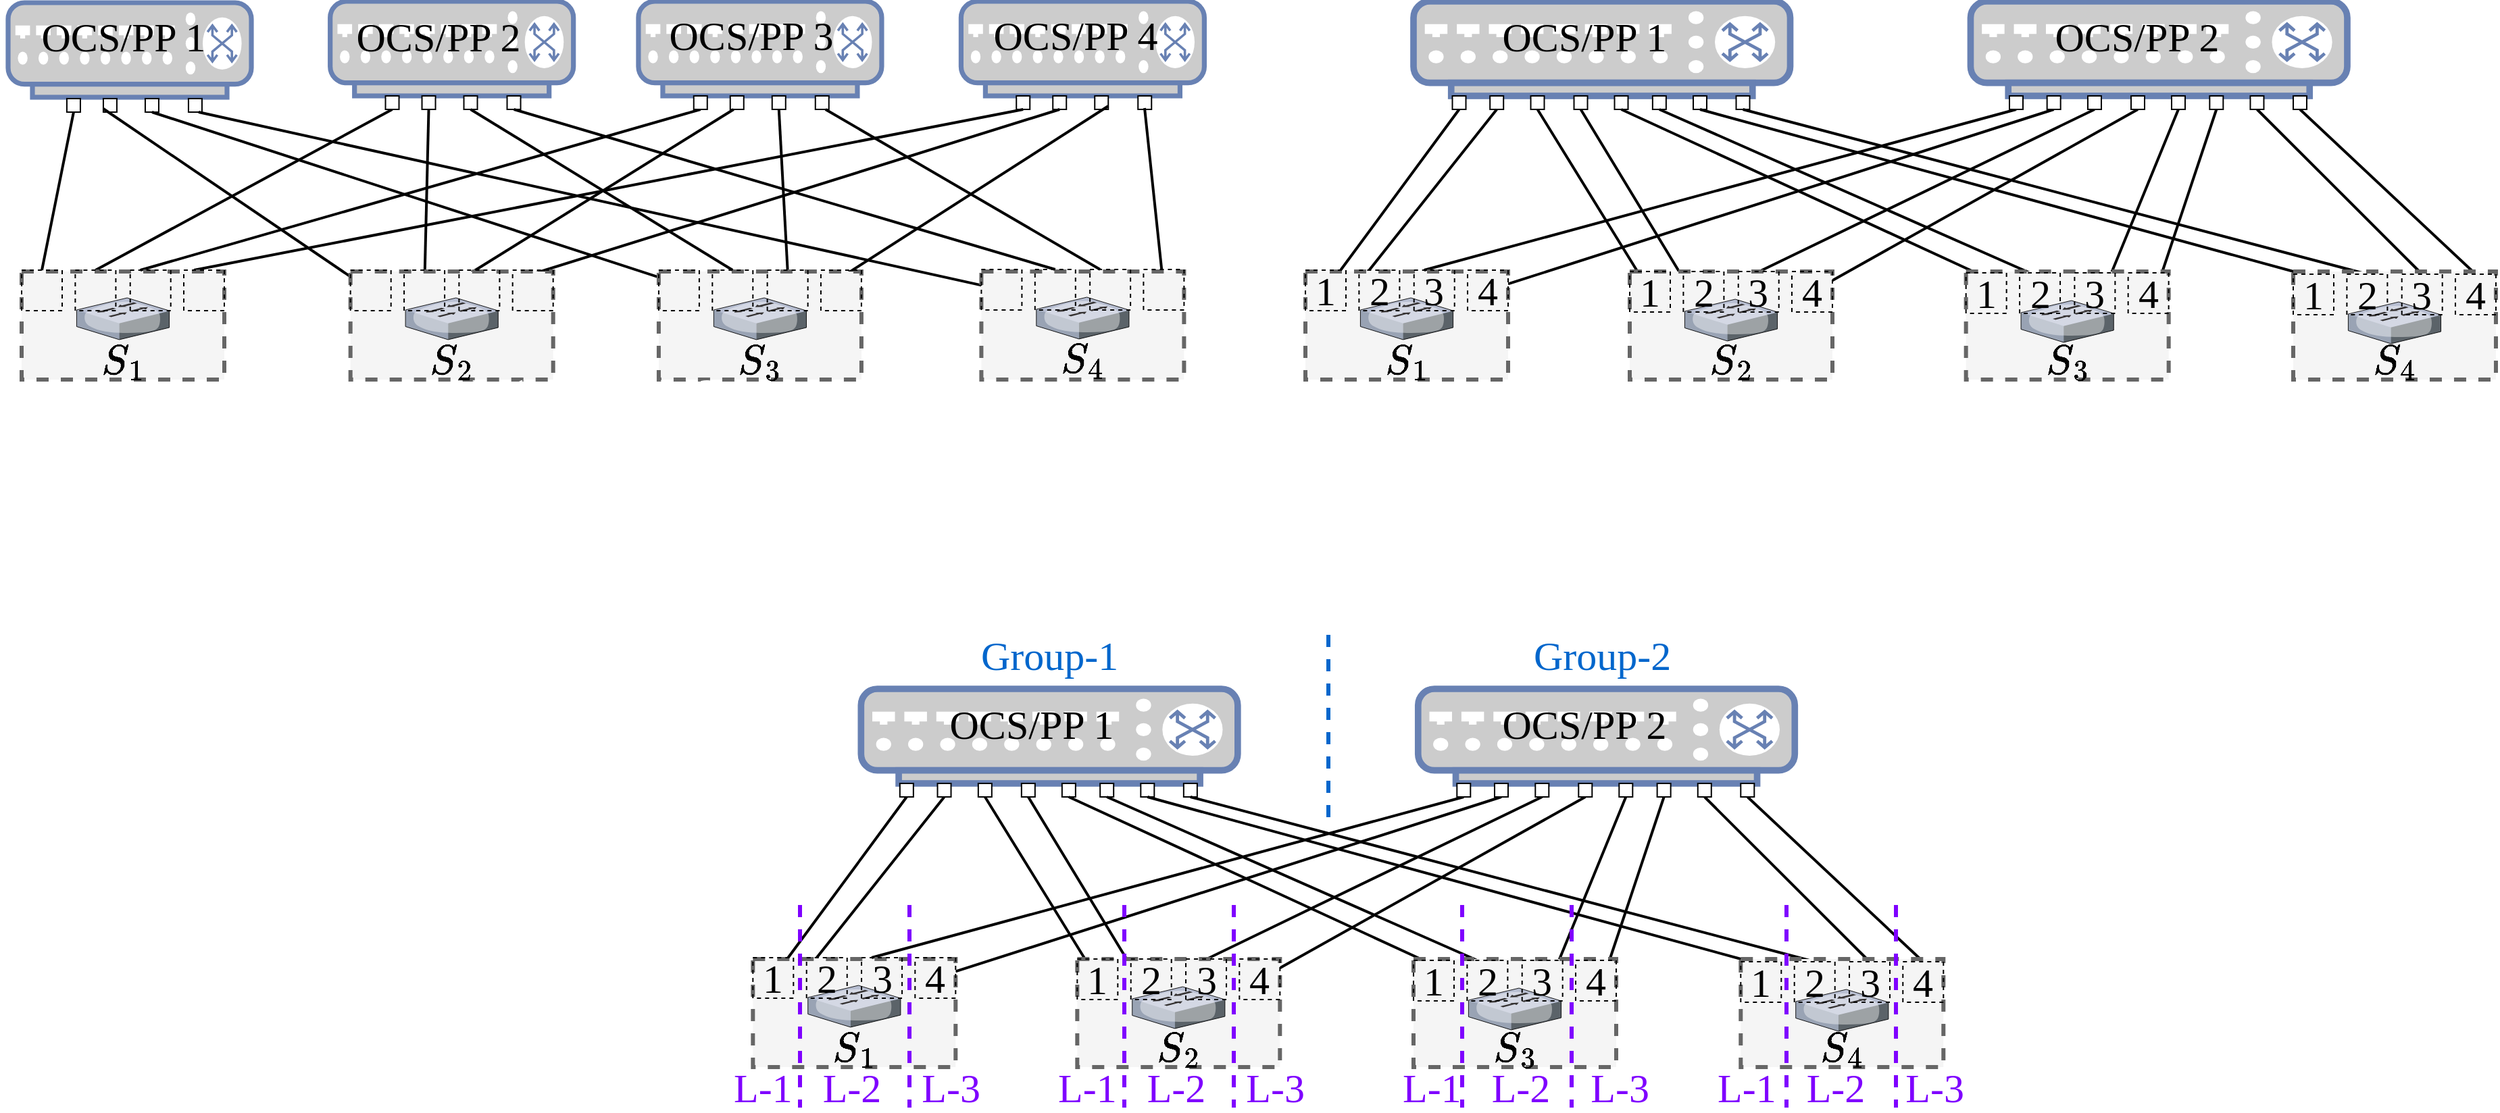 <mxfile version="13.3.1" type="device"><diagram id="2NemtS8iHOi7LMqmVDBI" name="Page-1"><mxGraphModel dx="1346" dy="1024" grid="1" gridSize="10" guides="1" tooltips="1" connect="1" arrows="1" fold="1" page="0" pageScale="1" pageWidth="827" pageHeight="1169" math="1" shadow="0"><root><mxCell id="0"/><mxCell id="1" parent="0"/><mxCell id="UkAij8CgwtkTJbj8Uoyg-468" value="" style="fontColor=#0066CC;verticalAlign=top;verticalLabelPosition=bottom;labelPosition=center;align=center;html=1;outlineConnect=0;fillColor=#CCCCCC;strokeColor=#6881B3;gradientColor=none;gradientDirection=north;strokeWidth=2;shape=mxgraph.networks.switch;fontSize=24;fontFamily=Times New Roman;" parent="1" vertex="1"><mxGeometry x="585.2" y="-279" width="180" height="70" as="geometry"/></mxCell><mxCell id="UkAij8CgwtkTJbj8Uoyg-473" value="" style="rounded=0;whiteSpace=wrap;html=1;fontSize=24;fontFamily=Times New Roman;" parent="1" vertex="1"><mxGeometry x="626.12" y="-209" width="10" height="10" as="geometry"/></mxCell><mxCell id="UkAij8CgwtkTJbj8Uoyg-474" value="" style="rounded=0;whiteSpace=wrap;html=1;fontSize=24;fontFamily=Times New Roman;" parent="1" vertex="1"><mxGeometry x="653.12" y="-209" width="10" height="10" as="geometry"/></mxCell><mxCell id="UkAij8CgwtkTJbj8Uoyg-475" value="" style="rounded=0;whiteSpace=wrap;html=1;fontSize=24;fontFamily=Times New Roman;" parent="1" vertex="1"><mxGeometry x="684.12" y="-209" width="10" height="10" as="geometry"/></mxCell><mxCell id="UkAij8CgwtkTJbj8Uoyg-476" value="" style="rounded=0;whiteSpace=wrap;html=1;fontSize=24;fontFamily=Times New Roman;" parent="1" vertex="1"><mxGeometry x="716.12" y="-209" width="10" height="10" as="geometry"/></mxCell><mxCell id="UkAij8CgwtkTJbj8Uoyg-495" value="&lt;font style=&quot;font-size: 30px&quot;&gt;OCS/PP 4&lt;/font&gt;" style="text;html=1;strokeColor=none;fillColor=none;align=center;verticalAlign=middle;whiteSpace=wrap;rounded=0;fontSize=30;fontColor=#000000;fontFamily=Times New Roman;" parent="1" vertex="1"><mxGeometry x="580.0" y="-269" width="179.93" height="30" as="geometry"/></mxCell><mxCell id="UkAij8CgwtkTJbj8Uoyg-439" value="" style="endArrow=none;html=1;rounded=0;fontSize=24;exitX=0.5;exitY=1;exitDx=0;exitDy=0;entryX=0.5;entryY=0;entryDx=0;entryDy=0;strokeWidth=2;fontFamily=Times New Roman;" parent="1" source="Gxu5rFhOYB7-W_Wmbetm-70" target="fIsiZi-BfNsleRPvVPTL-5" edge="1"><mxGeometry width="50" height="50" relative="1" as="geometry"><mxPoint x="-34.66" y="-199" as="sourcePoint"/><mxPoint x="-86.53" y="-19" as="targetPoint"/></mxGeometry></mxCell><mxCell id="UkAij8CgwtkTJbj8Uoyg-478" value="" style="endArrow=none;html=1;rounded=0;fontSize=24;exitX=0.5;exitY=1;exitDx=0;exitDy=0;entryX=0.5;entryY=0;entryDx=0;entryDy=0;strokeWidth=2;fontFamily=Times New Roman;" parent="1" source="Gxu5rFhOYB7-W_Wmbetm-76" target="fIsiZi-BfNsleRPvVPTL-6" edge="1"><mxGeometry width="50" height="50" relative="1" as="geometry"><mxPoint x="163.69" y="-199" as="sourcePoint"/><mxPoint x="-56.53" y="-19" as="targetPoint"/></mxGeometry></mxCell><mxCell id="UkAij8CgwtkTJbj8Uoyg-631" value="" style="endArrow=none;html=1;rounded=0;fontSize=24;exitX=0.5;exitY=1;exitDx=0;exitDy=0;entryX=0.25;entryY=0;entryDx=0;entryDy=0;strokeWidth=2;fontFamily=Times New Roman;" parent="1" source="Gxu5rFhOYB7-W_Wmbetm-82" target="fIsiZi-BfNsleRPvVPTL-3" edge="1"><mxGeometry width="50" height="50" relative="1" as="geometry"><mxPoint x="364.05" y="-199" as="sourcePoint"/><mxPoint x="-27.53" y="-19" as="targetPoint"/></mxGeometry></mxCell><mxCell id="UkAij8CgwtkTJbj8Uoyg-633" value="" style="endArrow=none;html=1;rounded=0;fontSize=24;entryX=0.25;entryY=0;entryDx=0;entryDy=0;strokeWidth=2;exitX=0.5;exitY=1;exitDx=0;exitDy=0;fontFamily=Times New Roman;" parent="1" source="UkAij8CgwtkTJbj8Uoyg-473" target="fIsiZi-BfNsleRPvVPTL-4" edge="1"><mxGeometry width="50" height="50" relative="1" as="geometry"><mxPoint x="557.1" y="-189" as="sourcePoint"/><mxPoint x="3.47" y="-19" as="targetPoint"/></mxGeometry></mxCell><mxCell id="Gxu5rFhOYB7-W_Wmbetm-1" value="" style="fontColor=#0066CC;verticalAlign=top;verticalLabelPosition=bottom;labelPosition=center;align=center;html=1;outlineConnect=0;fillColor=#CCCCCC;strokeColor=#6881B3;gradientColor=none;gradientDirection=north;strokeWidth=2;shape=mxgraph.networks.switch;fontSize=24;" parent="1" vertex="1"><mxGeometry x="920" y="-279" width="278.76" height="70" as="geometry"/></mxCell><mxCell id="Gxu5rFhOYB7-W_Wmbetm-2" value="" style="rounded=0;whiteSpace=wrap;html=1;fontSize=24;" parent="1" vertex="1"><mxGeometry x="948.76" y="-209" width="10" height="10" as="geometry"/></mxCell><mxCell id="Gxu5rFhOYB7-W_Wmbetm-3" value="" style="rounded=0;whiteSpace=wrap;html=1;fontSize=24;" parent="1" vertex="1"><mxGeometry x="976.6" y="-209" width="10" height="10" as="geometry"/></mxCell><mxCell id="Gxu5rFhOYB7-W_Wmbetm-4" value="" style="rounded=0;whiteSpace=wrap;html=1;fontSize=24;direction=south;" parent="1" vertex="1"><mxGeometry x="1006.76" y="-209" width="10" height="10" as="geometry"/></mxCell><mxCell id="Gxu5rFhOYB7-W_Wmbetm-5" value="" style="rounded=0;whiteSpace=wrap;html=1;fontSize=24;" parent="1" vertex="1"><mxGeometry x="1038.76" y="-209" width="10" height="10" as="geometry"/></mxCell><mxCell id="Gxu5rFhOYB7-W_Wmbetm-6" value="" style="rounded=0;whiteSpace=wrap;html=1;fontSize=24;" parent="1" vertex="1"><mxGeometry x="1068.76" y="-209" width="10" height="10" as="geometry"/></mxCell><mxCell id="Gxu5rFhOYB7-W_Wmbetm-7" value="" style="rounded=0;whiteSpace=wrap;html=1;fontSize=24;" parent="1" vertex="1"><mxGeometry x="1096.93" y="-209" width="10" height="10" as="geometry"/></mxCell><mxCell id="Gxu5rFhOYB7-W_Wmbetm-8" value="" style="rounded=0;whiteSpace=wrap;html=1;fontSize=24;" parent="1" vertex="1"><mxGeometry x="1127" y="-209" width="10" height="10" as="geometry"/></mxCell><mxCell id="Gxu5rFhOYB7-W_Wmbetm-9" value="" style="rounded=0;whiteSpace=wrap;html=1;fontSize=24;" parent="1" vertex="1"><mxGeometry x="1158.76" y="-209" width="10" height="10" as="geometry"/></mxCell><mxCell id="Gxu5rFhOYB7-W_Wmbetm-42" value="" style="endArrow=none;html=1;rounded=0;fontSize=24;exitX=0.5;exitY=1;exitDx=0;exitDy=0;fillColor=#f5f5f5;strokeColor=#000000;strokeWidth=2;" parent="1" source="Gxu5rFhOYB7-W_Wmbetm-2" target="fIsiZi-BfNsleRPvVPTL-34" edge="1"><mxGeometry width="50" height="50" relative="1" as="geometry"><mxPoint x="1188.08" y="-89" as="sourcePoint"/><mxPoint x="871.07" y="6" as="targetPoint"/></mxGeometry></mxCell><mxCell id="Gxu5rFhOYB7-W_Wmbetm-43" value="" style="endArrow=none;html=1;rounded=0;fontSize=24;entryX=0.5;entryY=0;entryDx=0;entryDy=0;fillColor=#f5f5f5;strokeColor=#000000;strokeWidth=2;exitX=0.5;exitY=1;exitDx=0;exitDy=0;" parent="1" source="Gxu5rFhOYB7-W_Wmbetm-65" target="fIsiZi-BfNsleRPvVPTL-53" edge="1"><mxGeometry width="50" height="50" relative="1" as="geometry"><mxPoint x="1552.23" y="-199" as="sourcePoint"/><mxPoint x="1539.35" y="6" as="targetPoint"/></mxGeometry></mxCell><mxCell id="Gxu5rFhOYB7-W_Wmbetm-44" value="" style="endArrow=none;html=1;rounded=0;fontSize=24;exitX=0.5;exitY=1;exitDx=0;exitDy=0;fillColor=#f5f5f5;strokeColor=#000000;strokeWidth=2;entryX=0.25;entryY=0;entryDx=0;entryDy=0;" parent="1" source="Gxu5rFhOYB7-W_Wmbetm-3" target="fIsiZi-BfNsleRPvVPTL-35" edge="1"><mxGeometry width="50" height="50" relative="1" as="geometry"><mxPoint x="1208.08" y="-69.0" as="sourcePoint"/><mxPoint x="901.07" y="6" as="targetPoint"/></mxGeometry></mxCell><mxCell id="Gxu5rFhOYB7-W_Wmbetm-45" value="" style="endArrow=none;html=1;rounded=0;fontSize=24;entryX=0.25;entryY=0;entryDx=0;entryDy=0;fillColor=#f5f5f5;strokeColor=#000000;strokeWidth=2;exitX=0.5;exitY=1;exitDx=0;exitDy=0;" parent="1" source="Gxu5rFhOYB7-W_Wmbetm-59" target="fIsiZi-BfNsleRPvVPTL-32" edge="1"><mxGeometry width="50" height="50" relative="1" as="geometry"><mxPoint x="1212.23" y="-259" as="sourcePoint"/><mxPoint x="930.07" y="6" as="targetPoint"/></mxGeometry></mxCell><mxCell id="Gxu5rFhOYB7-W_Wmbetm-46" value="" style="endArrow=none;html=1;rounded=0;fontSize=24;fillColor=#f5f5f5;strokeColor=#000000;strokeWidth=2;exitX=0.5;exitY=1;exitDx=0;exitDy=0;" parent="1" source="Gxu5rFhOYB7-W_Wmbetm-62" target="fIsiZi-BfNsleRPvVPTL-40" edge="1"><mxGeometry width="50" height="50" relative="1" as="geometry"><mxPoint x="1362.23" y="-199" as="sourcePoint"/><mxPoint x="1159.76" y="6" as="targetPoint"/></mxGeometry></mxCell><mxCell id="Gxu5rFhOYB7-W_Wmbetm-47" value="" style="endArrow=none;html=1;rounded=0;fontSize=24;fillColor=#f5f5f5;strokeColor=#000000;strokeWidth=2;exitX=0.5;exitY=1;exitDx=0;exitDy=0;" parent="1" source="Gxu5rFhOYB7-W_Wmbetm-60" target="fIsiZi-BfNsleRPvVPTL-33" edge="1"><mxGeometry width="50" height="50" relative="1" as="geometry"><mxPoint x="1202.23" y="-219" as="sourcePoint"/><mxPoint x="961.07" y="6" as="targetPoint"/></mxGeometry></mxCell><mxCell id="Gxu5rFhOYB7-W_Wmbetm-48" value="" style="endArrow=none;html=1;rounded=0;fontSize=24;exitX=1;exitY=0.5;exitDx=0;exitDy=0;fillColor=#f5f5f5;strokeColor=#000000;strokeWidth=2;" parent="1" source="Gxu5rFhOYB7-W_Wmbetm-4" target="fIsiZi-BfNsleRPvVPTL-41" edge="1"><mxGeometry width="50" height="50" relative="1" as="geometry"><mxPoint x="912.23" y="-189" as="sourcePoint"/><mxPoint x="1069.76" y="6" as="targetPoint"/></mxGeometry></mxCell><mxCell id="Gxu5rFhOYB7-W_Wmbetm-49" value="" style="endArrow=none;html=1;rounded=0;fontSize=24;entryX=0.5;entryY=1;entryDx=0;entryDy=0;strokeWidth=2;fillColor=#f5f5f5;strokeColor=#000000;exitX=0.5;exitY=1;exitDx=0;exitDy=0;" parent="1" source="Gxu5rFhOYB7-W_Wmbetm-64" target="fIsiZi-BfNsleRPvVPTL-47" edge="1"><mxGeometry width="50" height="50" relative="1" as="geometry"><mxPoint x="1502.23" y="-199" as="sourcePoint"/><mxPoint x="1366.88" y="6" as="targetPoint"/></mxGeometry></mxCell><mxCell id="Gxu5rFhOYB7-W_Wmbetm-50" value="" style="endArrow=none;html=1;rounded=0;fontSize=24;entryX=0.25;entryY=0;entryDx=0;entryDy=0;fillColor=#f5f5f5;strokeColor=#000000;strokeWidth=2;exitX=0.5;exitY=1;exitDx=0;exitDy=0;" parent="1" source="Gxu5rFhOYB7-W_Wmbetm-6" target="fIsiZi-BfNsleRPvVPTL-48" edge="1"><mxGeometry width="50" height="50" relative="1" as="geometry"><mxPoint x="1347.18" y="-199" as="sourcePoint"/><mxPoint x="1276.88" y="6" as="targetPoint"/></mxGeometry></mxCell><mxCell id="Gxu5rFhOYB7-W_Wmbetm-51" value="" style="endArrow=none;html=1;rounded=0;fontSize=24;entryX=0.25;entryY=0;entryDx=0;entryDy=0;fillColor=#f5f5f5;strokeColor=#000000;strokeWidth=2;exitX=0.5;exitY=1;exitDx=0;exitDy=0;" parent="1" source="Gxu5rFhOYB7-W_Wmbetm-7" target="fIsiZi-BfNsleRPvVPTL-49" edge="1"><mxGeometry width="50" height="50" relative="1" as="geometry"><mxPoint x="1485.65" y="-199" as="sourcePoint"/><mxPoint x="1306.88" y="6" as="targetPoint"/></mxGeometry></mxCell><mxCell id="Gxu5rFhOYB7-W_Wmbetm-52" value="" style="endArrow=none;html=1;rounded=0;fontSize=24;entryX=0.25;entryY=0;entryDx=0;entryDy=0;fillColor=#f5f5f5;strokeColor=#000000;strokeWidth=2;exitX=0.5;exitY=1;exitDx=0;exitDy=0;" parent="1" source="Gxu5rFhOYB7-W_Wmbetm-8" target="fIsiZi-BfNsleRPvVPTL-55" edge="1"><mxGeometry width="50" height="50" relative="1" as="geometry"><mxPoint x="1546.15" y="-199" as="sourcePoint"/><mxPoint x="1480.35" y="6" as="targetPoint"/></mxGeometry></mxCell><mxCell id="Gxu5rFhOYB7-W_Wmbetm-53" value="" style="endArrow=none;html=1;rounded=0;fontSize=24;entryX=0.5;entryY=1;entryDx=0;entryDy=0;fillColor=#f5f5f5;strokeColor=#000000;strokeWidth=2;exitX=0.5;exitY=1;exitDx=0;exitDy=0;" parent="1" source="Gxu5rFhOYB7-W_Wmbetm-63" target="fIsiZi-BfNsleRPvVPTL-46" edge="1"><mxGeometry width="50" height="50" relative="1" as="geometry"><mxPoint x="1462.23" y="-199" as="sourcePoint"/><mxPoint x="1335.88" y="6" as="targetPoint"/></mxGeometry></mxCell><mxCell id="Gxu5rFhOYB7-W_Wmbetm-54" value="" style="endArrow=none;html=1;rounded=0;fontSize=24;entryX=0.5;entryY=0;entryDx=0;entryDy=0;fillColor=#f5f5f5;strokeColor=#000000;strokeWidth=2;exitX=0.5;exitY=1;exitDx=0;exitDy=0;" parent="1" source="Gxu5rFhOYB7-W_Wmbetm-66" target="fIsiZi-BfNsleRPvVPTL-54" edge="1"><mxGeometry width="50" height="50" relative="1" as="geometry"><mxPoint x="1575.65" y="-199" as="sourcePoint"/><mxPoint x="1570.35" y="6" as="targetPoint"/></mxGeometry></mxCell><mxCell id="Gxu5rFhOYB7-W_Wmbetm-55" value="" style="endArrow=none;html=1;rounded=0;fontSize=24;entryX=0.5;entryY=1;entryDx=0;entryDy=0;exitX=0.5;exitY=1;exitDx=0;exitDy=0;fillColor=#f5f5f5;strokeColor=#000000;strokeWidth=2;" parent="1" source="Gxu5rFhOYB7-W_Wmbetm-5" target="fIsiZi-BfNsleRPvVPTL-42" edge="1"><mxGeometry width="50" height="50" relative="1" as="geometry"><mxPoint x="1289.18" y="-199" as="sourcePoint"/><mxPoint x="1099.76" y="6" as="targetPoint"/></mxGeometry></mxCell><mxCell id="Gxu5rFhOYB7-W_Wmbetm-56" value="" style="endArrow=none;html=1;rounded=0;fontSize=24;entryX=0;entryY=0.25;entryDx=0;entryDy=0;fillColor=#f5f5f5;strokeColor=#000000;strokeWidth=2;exitX=1;exitY=0.5;exitDx=0;exitDy=0;" parent="1" source="Gxu5rFhOYB7-W_Wmbetm-61" target="fIsiZi-BfNsleRPvVPTL-39" edge="1"><mxGeometry width="50" height="50" relative="1" as="geometry"><mxPoint x="1316.18" y="-199" as="sourcePoint"/><mxPoint x="1128.76" y="6" as="targetPoint"/></mxGeometry></mxCell><mxCell id="Gxu5rFhOYB7-W_Wmbetm-57" value="" style="endArrow=none;html=1;rounded=0;fontSize=24;entryX=0.5;entryY=0;entryDx=0;entryDy=0;strokeWidth=2;fillColor=#f5f5f5;strokeColor=#000000;exitX=0.5;exitY=1;exitDx=0;exitDy=0;" parent="1" source="Gxu5rFhOYB7-W_Wmbetm-9" target="fIsiZi-BfNsleRPvVPTL-56" edge="1"><mxGeometry width="50" height="50" relative="1" as="geometry"><mxPoint x="1362.23" y="-299" as="sourcePoint"/><mxPoint x="1510.35" y="6" as="targetPoint"/></mxGeometry></mxCell><mxCell id="Gxu5rFhOYB7-W_Wmbetm-58" value="" style="fontColor=#0066CC;verticalAlign=top;verticalLabelPosition=bottom;labelPosition=center;align=center;html=1;outlineConnect=0;fillColor=#CCCCCC;strokeColor=#6881B3;gradientColor=none;gradientDirection=north;strokeWidth=2;shape=mxgraph.networks.switch;fontSize=24;" parent="1" vertex="1"><mxGeometry x="1332.23" y="-279" width="278.76" height="70" as="geometry"/></mxCell><mxCell id="Gxu5rFhOYB7-W_Wmbetm-59" value="" style="rounded=0;whiteSpace=wrap;html=1;fontSize=24;" parent="1" vertex="1"><mxGeometry x="1360.99" y="-209" width="10" height="10" as="geometry"/></mxCell><mxCell id="Gxu5rFhOYB7-W_Wmbetm-60" value="" style="rounded=0;whiteSpace=wrap;html=1;fontSize=24;" parent="1" vertex="1"><mxGeometry x="1388.83" y="-209" width="10" height="10" as="geometry"/></mxCell><mxCell id="Gxu5rFhOYB7-W_Wmbetm-61" value="" style="rounded=0;whiteSpace=wrap;html=1;fontSize=24;direction=south;" parent="1" vertex="1"><mxGeometry x="1418.99" y="-209" width="10" height="10" as="geometry"/></mxCell><mxCell id="Gxu5rFhOYB7-W_Wmbetm-62" value="" style="rounded=0;whiteSpace=wrap;html=1;fontSize=24;" parent="1" vertex="1"><mxGeometry x="1450.99" y="-209" width="10" height="10" as="geometry"/></mxCell><mxCell id="Gxu5rFhOYB7-W_Wmbetm-63" value="" style="rounded=0;whiteSpace=wrap;html=1;fontSize=24;" parent="1" vertex="1"><mxGeometry x="1480.99" y="-209" width="10" height="10" as="geometry"/></mxCell><mxCell id="Gxu5rFhOYB7-W_Wmbetm-64" value="" style="rounded=0;whiteSpace=wrap;html=1;fontSize=24;" parent="1" vertex="1"><mxGeometry x="1509.16" y="-209" width="10" height="10" as="geometry"/></mxCell><mxCell id="Gxu5rFhOYB7-W_Wmbetm-65" value="" style="rounded=0;whiteSpace=wrap;html=1;fontSize=24;" parent="1" vertex="1"><mxGeometry x="1539.23" y="-209" width="10" height="10" as="geometry"/></mxCell><mxCell id="Gxu5rFhOYB7-W_Wmbetm-66" value="" style="rounded=0;whiteSpace=wrap;html=1;fontSize=24;" parent="1" vertex="1"><mxGeometry x="1570.99" y="-209" width="10" height="10" as="geometry"/></mxCell><mxCell id="Gxu5rFhOYB7-W_Wmbetm-67" value="&lt;font face=&quot;Times New Roman&quot; style=&quot;font-size: 30px&quot;&gt;OCS/PP 2&lt;/font&gt;" style="text;html=1;strokeColor=none;fillColor=none;align=center;verticalAlign=middle;whiteSpace=wrap;rounded=0;fontSize=30;" parent="1" vertex="1"><mxGeometry x="1367.31" y="-268" width="177.35" height="30" as="geometry"/></mxCell><mxCell id="Gxu5rFhOYB7-W_Wmbetm-68" value="&lt;font face=&quot;Times New Roman&quot; style=&quot;font-size: 30px&quot;&gt;OCS/PP 1&lt;/font&gt;" style="text;html=1;strokeColor=none;fillColor=none;align=center;verticalAlign=middle;whiteSpace=wrap;rounded=0;fontSize=30;" parent="1" vertex="1"><mxGeometry x="950" y="-268" width="193.4" height="30" as="geometry"/></mxCell><mxCell id="Gxu5rFhOYB7-W_Wmbetm-69" value="" style="fontColor=#0066CC;verticalAlign=top;verticalLabelPosition=bottom;labelPosition=center;align=center;html=1;outlineConnect=0;fillColor=#CCCCCC;strokeColor=#6881B3;gradientColor=none;gradientDirection=north;strokeWidth=2;shape=mxgraph.networks.switch;fontSize=24;fontFamily=Times New Roman;" parent="1" vertex="1"><mxGeometry x="-120.0" y="-278" width="180" height="70" as="geometry"/></mxCell><mxCell id="Gxu5rFhOYB7-W_Wmbetm-70" value="" style="rounded=0;whiteSpace=wrap;html=1;fontSize=24;fontFamily=Times New Roman;" parent="1" vertex="1"><mxGeometry x="-76.53" y="-207" width="10" height="10" as="geometry"/></mxCell><mxCell id="Gxu5rFhOYB7-W_Wmbetm-71" value="" style="rounded=0;whiteSpace=wrap;html=1;fontSize=24;fontFamily=Times New Roman;" parent="1" vertex="1"><mxGeometry x="-49.53" y="-207" width="10" height="10" as="geometry"/></mxCell><mxCell id="Gxu5rFhOYB7-W_Wmbetm-72" value="" style="rounded=0;whiteSpace=wrap;html=1;fontSize=24;fontFamily=Times New Roman;" parent="1" vertex="1"><mxGeometry x="-18.53" y="-207" width="10" height="10" as="geometry"/></mxCell><mxCell id="Gxu5rFhOYB7-W_Wmbetm-73" value="" style="rounded=0;whiteSpace=wrap;html=1;fontSize=24;fontFamily=Times New Roman;" parent="1" vertex="1"><mxGeometry x="13.47" y="-207" width="10" height="10" as="geometry"/></mxCell><mxCell id="Gxu5rFhOYB7-W_Wmbetm-74" value="&lt;font style=&quot;font-size: 30px&quot;&gt;OCS/PP 1&lt;/font&gt;" style="text;html=1;strokeColor=none;fillColor=none;align=center;verticalAlign=middle;whiteSpace=wrap;rounded=0;fontSize=30;fontColor=#000000;fontFamily=Times New Roman;" parent="1" vertex="1"><mxGeometry x="-125.27" y="-268" width="180.53" height="30" as="geometry"/></mxCell><mxCell id="Gxu5rFhOYB7-W_Wmbetm-75" value="" style="fontColor=#0066CC;verticalAlign=top;verticalLabelPosition=bottom;labelPosition=center;align=center;html=1;outlineConnect=0;fillColor=#CCCCCC;strokeColor=#6881B3;gradientColor=none;gradientDirection=north;strokeWidth=2;shape=mxgraph.networks.switch;fontSize=24;fontFamily=Times New Roman;" parent="1" vertex="1"><mxGeometry x="118.34" y="-279" width="180" height="70" as="geometry"/></mxCell><mxCell id="Gxu5rFhOYB7-W_Wmbetm-76" value="" style="rounded=0;whiteSpace=wrap;html=1;fontSize=24;fontFamily=Times New Roman;" parent="1" vertex="1"><mxGeometry x="159.26" y="-209" width="10" height="10" as="geometry"/></mxCell><mxCell id="Gxu5rFhOYB7-W_Wmbetm-77" value="" style="rounded=0;whiteSpace=wrap;html=1;fontSize=24;fontFamily=Times New Roman;" parent="1" vertex="1"><mxGeometry x="186.26" y="-209" width="10" height="10" as="geometry"/></mxCell><mxCell id="Gxu5rFhOYB7-W_Wmbetm-78" value="" style="rounded=0;whiteSpace=wrap;html=1;fontSize=24;fontFamily=Times New Roman;" parent="1" vertex="1"><mxGeometry x="217.26" y="-209" width="10" height="10" as="geometry"/></mxCell><mxCell id="Gxu5rFhOYB7-W_Wmbetm-79" value="" style="rounded=0;whiteSpace=wrap;html=1;fontSize=24;fontFamily=Times New Roman;" parent="1" vertex="1"><mxGeometry x="249.26" y="-209" width="10" height="10" as="geometry"/></mxCell><mxCell id="Gxu5rFhOYB7-W_Wmbetm-80" value="&lt;font style=&quot;font-size: 30px&quot;&gt;OCS/PP 2&lt;/font&gt;" style="text;html=1;strokeColor=none;fillColor=none;align=center;verticalAlign=middle;whiteSpace=wrap;rounded=0;fontSize=30;fontColor=#000000;fontFamily=Times New Roman;" parent="1" vertex="1"><mxGeometry x="110" y="-268" width="177.08" height="30" as="geometry"/></mxCell><mxCell id="Gxu5rFhOYB7-W_Wmbetm-81" value="" style="fontColor=#0066CC;verticalAlign=top;verticalLabelPosition=bottom;labelPosition=center;align=center;html=1;outlineConnect=0;fillColor=#CCCCCC;strokeColor=#6881B3;gradientColor=none;gradientDirection=north;strokeWidth=2;shape=mxgraph.networks.switch;fontSize=24;fontFamily=Times New Roman;" parent="1" vertex="1"><mxGeometry x="346.46" y="-279" width="180" height="70" as="geometry"/></mxCell><mxCell id="Gxu5rFhOYB7-W_Wmbetm-82" value="" style="rounded=0;whiteSpace=wrap;html=1;fontSize=24;fontFamily=Times New Roman;" parent="1" vertex="1"><mxGeometry x="387.38" y="-209" width="10" height="10" as="geometry"/></mxCell><mxCell id="Gxu5rFhOYB7-W_Wmbetm-83" value="" style="rounded=0;whiteSpace=wrap;html=1;fontSize=24;fontFamily=Times New Roman;" parent="1" vertex="1"><mxGeometry x="414.38" y="-209" width="10" height="10" as="geometry"/></mxCell><mxCell id="Gxu5rFhOYB7-W_Wmbetm-84" value="" style="rounded=0;whiteSpace=wrap;html=1;fontSize=24;fontFamily=Times New Roman;" parent="1" vertex="1"><mxGeometry x="445.38" y="-209" width="10" height="10" as="geometry"/></mxCell><mxCell id="Gxu5rFhOYB7-W_Wmbetm-85" value="" style="rounded=0;whiteSpace=wrap;html=1;fontSize=24;fontFamily=Times New Roman;" parent="1" vertex="1"><mxGeometry x="477.38" y="-209" width="10" height="10" as="geometry"/></mxCell><mxCell id="Gxu5rFhOYB7-W_Wmbetm-86" value="&lt;font style=&quot;font-size: 30px&quot;&gt;OCS/PP 3&lt;/font&gt;" style="text;html=1;strokeColor=none;fillColor=none;align=center;verticalAlign=middle;whiteSpace=wrap;rounded=0;fontSize=30;fontColor=#000000;fontFamily=Times New Roman;" parent="1" vertex="1"><mxGeometry x="340" y="-269" width="180" height="30" as="geometry"/></mxCell><mxCell id="UkAij8CgwtkTJbj8Uoyg-630" value="" style="endArrow=none;html=1;rounded=0;fontSize=24;exitX=0.5;exitY=1;exitDx=0;exitDy=0;strokeWidth=2;fontFamily=Times New Roman;" parent="1" source="Gxu5rFhOYB7-W_Wmbetm-77" target="fIsiZi-BfNsleRPvVPTL-13" edge="1"><mxGeometry width="50" height="50" relative="1" as="geometry"><mxPoint x="23.34" y="-199" as="sourcePoint"/><mxPoint x="181.81" y="12" as="targetPoint"/></mxGeometry></mxCell><mxCell id="UkAij8CgwtkTJbj8Uoyg-632" value="" style="endArrow=none;html=1;rounded=0;fontSize=24;exitX=0.5;exitY=1;exitDx=0;exitDy=0;entryX=0;entryY=0.25;entryDx=0;entryDy=0;strokeWidth=2;fontFamily=Times New Roman;" parent="1" source="UkAij8CgwtkTJbj8Uoyg-474" target="fIsiZi-BfNsleRPvVPTL-11" edge="1"><mxGeometry width="50" height="50" relative="1" as="geometry"><mxPoint x="391.05" y="-199" as="sourcePoint"/><mxPoint x="241.81" y="12" as="targetPoint"/></mxGeometry></mxCell><mxCell id="UkAij8CgwtkTJbj8Uoyg-636" value="" style="endArrow=none;html=1;rounded=0;fontSize=24;exitX=0;exitY=0.75;exitDx=0;exitDy=0;strokeWidth=2;fontFamily=Times New Roman;" parent="1" source="Gxu5rFhOYB7-W_Wmbetm-71" target="fIsiZi-BfNsleRPvVPTL-12" edge="1"><mxGeometry width="50" height="50" relative="1" as="geometry"><mxPoint x="190.69" y="-199" as="sourcePoint"/><mxPoint x="151.81" y="12" as="targetPoint"/></mxGeometry></mxCell><mxCell id="UkAij8CgwtkTJbj8Uoyg-637" value="" style="endArrow=none;html=1;rounded=0;fontSize=24;exitX=0.25;exitY=1;exitDx=0;exitDy=0;entryX=0;entryY=0.25;entryDx=0;entryDy=0;strokeWidth=2;fontFamily=Times New Roman;" parent="1" source="Gxu5rFhOYB7-W_Wmbetm-83" target="fIsiZi-BfNsleRPvVPTL-10" edge="1"><mxGeometry width="50" height="50" relative="1" as="geometry"><mxPoint x="193.1" y="-208.5" as="sourcePoint"/><mxPoint x="210.81" y="12" as="targetPoint"/></mxGeometry></mxCell><mxCell id="UkAij8CgwtkTJbj8Uoyg-638" value="" style="endArrow=none;html=1;rounded=0;fontSize=24;exitX=1;exitY=0.75;exitDx=0;exitDy=0;entryX=0;entryY=0.5;entryDx=0;entryDy=0;strokeWidth=2;fontFamily=Times New Roman;" parent="1" source="UkAij8CgwtkTJbj8Uoyg-475" target="fIsiZi-BfNsleRPvVPTL-18" edge="1"><mxGeometry width="50" height="50" relative="1" as="geometry"><mxPoint x="624.1" y="-208.5" as="sourcePoint"/><mxPoint x="482.75" y="8" as="targetPoint"/></mxGeometry></mxCell><mxCell id="UkAij8CgwtkTJbj8Uoyg-639" value="" style="endArrow=none;html=1;rounded=0;fontSize=24;exitX=0.5;exitY=1;exitDx=0;exitDy=0;entryX=1;entryY=0.5;entryDx=0;entryDy=0;strokeWidth=2;fontFamily=Times New Roman;" parent="1" source="Gxu5rFhOYB7-W_Wmbetm-72" target="fIsiZi-BfNsleRPvVPTL-19" edge="1"><mxGeometry width="50" height="50" relative="1" as="geometry"><mxPoint x="55.34" y="-199" as="sourcePoint"/><mxPoint x="392.75" y="8" as="targetPoint"/></mxGeometry></mxCell><mxCell id="UkAij8CgwtkTJbj8Uoyg-640" value="" style="endArrow=none;html=1;rounded=0;fontSize=24;exitX=0.5;exitY=1;exitDx=0;exitDy=0;strokeWidth=2;entryX=0.5;entryY=0;entryDx=0;entryDy=0;fontFamily=Times New Roman;" parent="1" source="Gxu5rFhOYB7-W_Wmbetm-78" target="fIsiZi-BfNsleRPvVPTL-20" edge="1"><mxGeometry width="50" height="50" relative="1" as="geometry"><mxPoint x="221.69" y="-199" as="sourcePoint"/><mxPoint x="422.75" y="8" as="targetPoint"/></mxGeometry></mxCell><mxCell id="UkAij8CgwtkTJbj8Uoyg-642" value="" style="endArrow=none;html=1;rounded=0;fontSize=24;exitX=0.5;exitY=1;exitDx=0;exitDy=0;entryX=0.5;entryY=0;entryDx=0;entryDy=0;strokeWidth=2;fontFamily=Times New Roman;" parent="1" source="Gxu5rFhOYB7-W_Wmbetm-84" target="fIsiZi-BfNsleRPvVPTL-17" edge="1"><mxGeometry width="50" height="50" relative="1" as="geometry"><mxPoint x="422.05" y="-199" as="sourcePoint"/><mxPoint x="451.75" y="8" as="targetPoint"/></mxGeometry></mxCell><mxCell id="UkAij8CgwtkTJbj8Uoyg-634" value="" style="endArrow=none;html=1;rounded=0;fontSize=24;exitX=0.75;exitY=1;exitDx=0;exitDy=0;strokeWidth=2;entryX=0.25;entryY=0;entryDx=0;entryDy=0;fontFamily=Times New Roman;" parent="1" source="Gxu5rFhOYB7-W_Wmbetm-85" target="fIsiZi-BfNsleRPvVPTL-24" edge="1"><mxGeometry width="50" height="50" relative="1" as="geometry"><mxPoint x="566.1" y="-208.5" as="sourcePoint"/><mxPoint x="690.67" y="8" as="targetPoint"/></mxGeometry></mxCell><mxCell id="UkAij8CgwtkTJbj8Uoyg-643" value="" style="endArrow=none;html=1;rounded=0;fontSize=24;strokeWidth=2;fontFamily=Times New Roman;" parent="1" target="fIsiZi-BfNsleRPvVPTL-25" edge="1"><mxGeometry width="50" height="50" relative="1" as="geometry"><mxPoint x="721" y="-200" as="sourcePoint"/><mxPoint x="721.67" y="8" as="targetPoint"/></mxGeometry></mxCell><mxCell id="UkAij8CgwtkTJbj8Uoyg-477" value="" style="endArrow=none;html=1;rounded=0;fontSize=24;exitX=0.5;exitY=1;exitDx=0;exitDy=0;entryX=0.5;entryY=0;entryDx=0;entryDy=0;strokeWidth=2;fontFamily=Times New Roman;" parent="1" source="Gxu5rFhOYB7-W_Wmbetm-79" target="fIsiZi-BfNsleRPvVPTL-27" edge="1"><mxGeometry width="50" height="50" relative="1" as="geometry"><mxPoint x="-7.66" y="-199" as="sourcePoint"/><mxPoint x="661.67" y="8" as="targetPoint"/></mxGeometry></mxCell><mxCell id="UkAij8CgwtkTJbj8Uoyg-641" value="" style="endArrow=none;html=1;rounded=0;fontSize=24;exitX=0.75;exitY=1;exitDx=0;exitDy=0;strokeWidth=2;fontFamily=Times New Roman;" parent="1" source="Gxu5rFhOYB7-W_Wmbetm-73" target="fIsiZi-BfNsleRPvVPTL-26" edge="1"><mxGeometry width="50" height="50" relative="1" as="geometry"><mxPoint x="253.69" y="-199" as="sourcePoint"/><mxPoint x="631.67" y="8" as="targetPoint"/></mxGeometry></mxCell><mxCell id="fIsiZi-BfNsleRPvVPTL-1" value="" style="rounded=0;whiteSpace=wrap;html=1;dashed=1;fillColor=#f5f5f5;strokeColor=#666666;fontColor=#333333;strokeWidth=3;fontFamily=Times New Roman;" parent="1" vertex="1"><mxGeometry x="-110" y="-79" width="150" height="80" as="geometry"/></mxCell><mxCell id="fIsiZi-BfNsleRPvVPTL-2" value="" style="verticalLabelPosition=bottom;sketch=0;aspect=fixed;html=1;verticalAlign=top;strokeColor=none;align=center;outlineConnect=0;shape=mxgraph.citrix.switch;fontSize=24;strokeWidth=1;fontFamily=Times New Roman;" parent="1" vertex="1"><mxGeometry x="-69.29" y="-59.47" width="68.58" height="30.93" as="geometry"/></mxCell><mxCell id="fIsiZi-BfNsleRPvVPTL-3" value="" style="rounded=0;whiteSpace=wrap;html=1;fontFamily=Times New Roman;fontSize=30;fontColor=#000000;strokeWidth=1;fillColor=none;dashed=1;" parent="1" vertex="1"><mxGeometry x="-29.64" y="-80" width="30" height="30" as="geometry"/></mxCell><mxCell id="fIsiZi-BfNsleRPvVPTL-4" value="" style="rounded=0;whiteSpace=wrap;html=1;fontFamily=Times New Roman;fontSize=30;fontColor=#000000;strokeWidth=1;fillColor=none;dashed=1;" parent="1" vertex="1"><mxGeometry x="10.0" y="-80" width="30" height="30" as="geometry"/></mxCell><mxCell id="fIsiZi-BfNsleRPvVPTL-5" value="" style="rounded=0;whiteSpace=wrap;html=1;fontFamily=Times New Roman;fontSize=30;fontColor=#000000;strokeWidth=1;fillColor=none;dashed=1;" parent="1" vertex="1"><mxGeometry x="-110" y="-80" width="30" height="30" as="geometry"/></mxCell><mxCell id="fIsiZi-BfNsleRPvVPTL-6" value="" style="rounded=0;whiteSpace=wrap;html=1;fontFamily=Times New Roman;fontSize=30;fontColor=#000000;strokeWidth=1;fillColor=none;dashed=1;" parent="1" vertex="1"><mxGeometry x="-70.3" y="-80" width="30" height="30" as="geometry"/></mxCell><mxCell id="fIsiZi-BfNsleRPvVPTL-7" value="$$S_1$$" style="text;html=1;strokeColor=none;fillColor=none;align=center;verticalAlign=middle;whiteSpace=wrap;rounded=0;fontFamily=Times New Roman;fontSize=30;fontColor=#000000;" parent="1" vertex="1"><mxGeometry x="-65.0" y="-29" width="60" height="30" as="geometry"/></mxCell><mxCell id="fIsiZi-BfNsleRPvVPTL-8" value="" style="rounded=0;whiteSpace=wrap;html=1;dashed=1;fillColor=#f5f5f5;strokeColor=#666666;fontColor=#333333;strokeWidth=3;fontFamily=Times New Roman;" parent="1" vertex="1"><mxGeometry x="133.34" y="-79" width="150" height="80" as="geometry"/></mxCell><mxCell id="fIsiZi-BfNsleRPvVPTL-9" value="" style="verticalLabelPosition=bottom;sketch=0;aspect=fixed;html=1;verticalAlign=top;strokeColor=none;align=center;outlineConnect=0;shape=mxgraph.citrix.switch;fontSize=24;strokeWidth=1;fontFamily=Times New Roman;" parent="1" vertex="1"><mxGeometry x="174.05" y="-59.47" width="68.58" height="30.93" as="geometry"/></mxCell><mxCell id="fIsiZi-BfNsleRPvVPTL-10" value="" style="rounded=0;whiteSpace=wrap;html=1;fontFamily=Times New Roman;fontSize=30;fontColor=#000000;strokeWidth=1;fillColor=none;dashed=1;" parent="1" vertex="1"><mxGeometry x="213.7" y="-80" width="30" height="30" as="geometry"/></mxCell><mxCell id="fIsiZi-BfNsleRPvVPTL-11" value="" style="rounded=0;whiteSpace=wrap;html=1;fontFamily=Times New Roman;fontSize=30;fontColor=#000000;strokeWidth=1;fillColor=none;dashed=1;" parent="1" vertex="1"><mxGeometry x="253.34" y="-80" width="30" height="30" as="geometry"/></mxCell><mxCell id="fIsiZi-BfNsleRPvVPTL-12" value="" style="rounded=0;whiteSpace=wrap;html=1;fontFamily=Times New Roman;fontSize=30;fontColor=#000000;strokeWidth=1;fillColor=none;dashed=1;" parent="1" vertex="1"><mxGeometry x="133.34" y="-80" width="30" height="30" as="geometry"/></mxCell><mxCell id="fIsiZi-BfNsleRPvVPTL-13" value="" style="rounded=0;whiteSpace=wrap;html=1;fontFamily=Times New Roman;fontSize=30;fontColor=#000000;strokeWidth=1;fillColor=none;dashed=1;" parent="1" vertex="1"><mxGeometry x="173.04" y="-80" width="30" height="30" as="geometry"/></mxCell><mxCell id="fIsiZi-BfNsleRPvVPTL-14" value="$$S_2$$" style="text;html=1;strokeColor=none;fillColor=none;align=center;verticalAlign=middle;whiteSpace=wrap;rounded=0;fontFamily=Times New Roman;fontSize=30;fontColor=#000000;" parent="1" vertex="1"><mxGeometry x="178.34" y="-29" width="60" height="30" as="geometry"/></mxCell><mxCell id="fIsiZi-BfNsleRPvVPTL-15" value="" style="rounded=0;whiteSpace=wrap;html=1;dashed=1;fillColor=#f5f5f5;strokeColor=#666666;fontColor=#333333;strokeWidth=3;fontFamily=Times New Roman;" parent="1" vertex="1"><mxGeometry x="361.46" y="-79" width="150" height="80" as="geometry"/></mxCell><mxCell id="fIsiZi-BfNsleRPvVPTL-16" value="" style="verticalLabelPosition=bottom;sketch=0;aspect=fixed;html=1;verticalAlign=top;strokeColor=none;align=center;outlineConnect=0;shape=mxgraph.citrix.switch;fontSize=24;strokeWidth=1;fontFamily=Times New Roman;" parent="1" vertex="1"><mxGeometry x="402.17" y="-59.47" width="68.58" height="30.93" as="geometry"/></mxCell><mxCell id="fIsiZi-BfNsleRPvVPTL-17" value="" style="rounded=0;whiteSpace=wrap;html=1;fontFamily=Times New Roman;fontSize=30;fontColor=#000000;strokeWidth=1;fillColor=none;dashed=1;" parent="1" vertex="1"><mxGeometry x="441.82" y="-80" width="30" height="30" as="geometry"/></mxCell><mxCell id="fIsiZi-BfNsleRPvVPTL-18" value="" style="rounded=0;whiteSpace=wrap;html=1;fontFamily=Times New Roman;fontSize=30;fontColor=#000000;strokeWidth=1;fillColor=none;dashed=1;" parent="1" vertex="1"><mxGeometry x="481.46" y="-80" width="30" height="30" as="geometry"/></mxCell><mxCell id="fIsiZi-BfNsleRPvVPTL-19" value="" style="rounded=0;whiteSpace=wrap;html=1;fontFamily=Times New Roman;fontSize=30;fontColor=#000000;strokeWidth=1;fillColor=none;dashed=1;" parent="1" vertex="1"><mxGeometry x="361.46" y="-80" width="30" height="30" as="geometry"/></mxCell><mxCell id="fIsiZi-BfNsleRPvVPTL-20" value="" style="rounded=0;whiteSpace=wrap;html=1;fontFamily=Times New Roman;fontSize=30;fontColor=#000000;strokeWidth=1;fillColor=none;dashed=1;" parent="1" vertex="1"><mxGeometry x="401.16" y="-80" width="30" height="30" as="geometry"/></mxCell><mxCell id="fIsiZi-BfNsleRPvVPTL-21" value="$$S_3$$" style="text;html=1;strokeColor=none;fillColor=none;align=center;verticalAlign=middle;whiteSpace=wrap;rounded=0;fontFamily=Times New Roman;fontSize=30;fontColor=#000000;" parent="1" vertex="1"><mxGeometry x="406.46" y="-29" width="60" height="30" as="geometry"/></mxCell><mxCell id="fIsiZi-BfNsleRPvVPTL-22" value="" style="rounded=0;whiteSpace=wrap;html=1;dashed=1;fillColor=#f5f5f5;strokeColor=#666666;fontColor=#333333;strokeWidth=3;fontFamily=Times New Roman;" parent="1" vertex="1"><mxGeometry x="600.2" y="-79" width="150" height="80" as="geometry"/></mxCell><mxCell id="fIsiZi-BfNsleRPvVPTL-23" value="" style="verticalLabelPosition=bottom;sketch=0;aspect=fixed;html=1;verticalAlign=top;strokeColor=none;align=center;outlineConnect=0;shape=mxgraph.citrix.switch;fontSize=24;strokeWidth=1;fontFamily=Times New Roman;" parent="1" vertex="1"><mxGeometry x="640.91" y="-59.98" width="68.58" height="30.93" as="geometry"/></mxCell><mxCell id="fIsiZi-BfNsleRPvVPTL-24" value="" style="rounded=0;whiteSpace=wrap;html=1;fontFamily=Times New Roman;fontSize=30;fontColor=#000000;strokeWidth=1;fillColor=none;dashed=1;" parent="1" vertex="1"><mxGeometry x="680.56" y="-80.51" width="30" height="30" as="geometry"/></mxCell><mxCell id="fIsiZi-BfNsleRPvVPTL-25" value="" style="rounded=0;whiteSpace=wrap;html=1;fontFamily=Times New Roman;fontSize=30;fontColor=#000000;strokeWidth=1;fillColor=none;dashed=1;" parent="1" vertex="1"><mxGeometry x="720.2" y="-80.51" width="30" height="30" as="geometry"/></mxCell><mxCell id="fIsiZi-BfNsleRPvVPTL-26" value="" style="rounded=0;whiteSpace=wrap;html=1;fontFamily=Times New Roman;fontSize=30;fontColor=#000000;strokeWidth=1;fillColor=none;dashed=1;" parent="1" vertex="1"><mxGeometry x="600.2" y="-80.51" width="30" height="30" as="geometry"/></mxCell><mxCell id="fIsiZi-BfNsleRPvVPTL-27" value="" style="rounded=0;whiteSpace=wrap;html=1;fontFamily=Times New Roman;fontSize=30;fontColor=#000000;strokeWidth=1;fillColor=none;dashed=1;" parent="1" vertex="1"><mxGeometry x="639.9" y="-80.51" width="30" height="30" as="geometry"/></mxCell><mxCell id="fIsiZi-BfNsleRPvVPTL-28" value="$$S_4$$" style="text;html=1;strokeColor=none;fillColor=none;align=center;verticalAlign=middle;whiteSpace=wrap;rounded=0;fontFamily=Times New Roman;fontSize=30;fontColor=#000000;" parent="1" vertex="1"><mxGeometry x="645.2" y="-29.51" width="60" height="30" as="geometry"/></mxCell><mxCell id="fIsiZi-BfNsleRPvVPTL-30" value="" style="rounded=0;whiteSpace=wrap;html=1;dashed=1;fillColor=#f5f5f5;strokeColor=#666666;fontColor=#333333;strokeWidth=3;fontFamily=Times New Roman;" parent="1" vertex="1"><mxGeometry x="840" y="-79" width="150" height="80" as="geometry"/></mxCell><mxCell id="fIsiZi-BfNsleRPvVPTL-31" value="" style="verticalLabelPosition=bottom;sketch=0;aspect=fixed;html=1;verticalAlign=top;strokeColor=none;align=center;outlineConnect=0;shape=mxgraph.citrix.switch;fontSize=24;strokeWidth=1;fontFamily=Times New Roman;" parent="1" vertex="1"><mxGeometry x="880.71" y="-59.47" width="68.58" height="30.93" as="geometry"/></mxCell><mxCell id="fIsiZi-BfNsleRPvVPTL-32" value="3" style="rounded=0;whiteSpace=wrap;html=1;fontFamily=Times New Roman;fontSize=30;fontColor=#000000;strokeWidth=1;fillColor=none;dashed=1;" parent="1" vertex="1"><mxGeometry x="920.36" y="-80.0" width="30" height="30" as="geometry"/></mxCell><mxCell id="fIsiZi-BfNsleRPvVPTL-33" value="4" style="rounded=0;whiteSpace=wrap;html=1;fontFamily=Times New Roman;fontSize=30;fontColor=#000000;strokeWidth=1;fillColor=none;dashed=1;" parent="1" vertex="1"><mxGeometry x="960" y="-80.0" width="30" height="30" as="geometry"/></mxCell><mxCell id="fIsiZi-BfNsleRPvVPTL-34" value="1" style="rounded=0;whiteSpace=wrap;html=1;fontFamily=Times New Roman;fontSize=30;fontColor=#000000;strokeWidth=1;fillColor=none;dashed=1;" parent="1" vertex="1"><mxGeometry x="840" y="-80.0" width="30" height="30" as="geometry"/></mxCell><mxCell id="fIsiZi-BfNsleRPvVPTL-35" value="2" style="rounded=0;whiteSpace=wrap;html=1;fontFamily=Times New Roman;fontSize=30;fontColor=#000000;strokeWidth=1;fillColor=none;dashed=1;" parent="1" vertex="1"><mxGeometry x="879.7" y="-80.0" width="30" height="30" as="geometry"/></mxCell><mxCell id="fIsiZi-BfNsleRPvVPTL-36" value="$$S_1$$" style="text;html=1;strokeColor=none;fillColor=none;align=center;verticalAlign=middle;whiteSpace=wrap;rounded=0;fontFamily=Times New Roman;fontSize=30;fontColor=#000000;" parent="1" vertex="1"><mxGeometry x="885" y="-29" width="60" height="30" as="geometry"/></mxCell><mxCell id="fIsiZi-BfNsleRPvVPTL-37" value="" style="rounded=0;whiteSpace=wrap;html=1;dashed=1;fillColor=#f5f5f5;strokeColor=#666666;fontColor=#333333;strokeWidth=3;fontFamily=Times New Roman;" parent="1" vertex="1"><mxGeometry x="1080" y="-79" width="150" height="80" as="geometry"/></mxCell><mxCell id="fIsiZi-BfNsleRPvVPTL-38" value="" style="verticalLabelPosition=bottom;sketch=0;aspect=fixed;html=1;verticalAlign=top;strokeColor=none;align=center;outlineConnect=0;shape=mxgraph.citrix.switch;fontSize=24;strokeWidth=1;fontFamily=Times New Roman;" parent="1" vertex="1"><mxGeometry x="1120.71" y="-58.47" width="68.58" height="30.93" as="geometry"/></mxCell><mxCell id="fIsiZi-BfNsleRPvVPTL-39" value="3" style="rounded=0;whiteSpace=wrap;html=1;fontFamily=Times New Roman;fontSize=30;fontColor=#000000;strokeWidth=1;fillColor=none;dashed=1;" parent="1" vertex="1"><mxGeometry x="1160.36" y="-79" width="30" height="30" as="geometry"/></mxCell><mxCell id="fIsiZi-BfNsleRPvVPTL-40" value="4" style="rounded=0;whiteSpace=wrap;html=1;fontFamily=Times New Roman;fontSize=30;fontColor=#000000;strokeWidth=1;fillColor=none;dashed=1;" parent="1" vertex="1"><mxGeometry x="1200.0" y="-79" width="30" height="30" as="geometry"/></mxCell><mxCell id="fIsiZi-BfNsleRPvVPTL-41" value="1" style="rounded=0;whiteSpace=wrap;html=1;fontFamily=Times New Roman;fontSize=30;fontColor=#000000;strokeWidth=1;fillColor=none;dashed=1;" parent="1" vertex="1"><mxGeometry x="1080" y="-79" width="30" height="30" as="geometry"/></mxCell><mxCell id="fIsiZi-BfNsleRPvVPTL-42" value="2" style="rounded=0;whiteSpace=wrap;html=1;fontFamily=Times New Roman;fontSize=30;fontColor=#000000;strokeWidth=1;fillColor=none;dashed=1;" parent="1" vertex="1"><mxGeometry x="1119.7" y="-79" width="30" height="30" as="geometry"/></mxCell><mxCell id="fIsiZi-BfNsleRPvVPTL-43" value="$$S_2$$" style="text;html=1;strokeColor=none;fillColor=none;align=center;verticalAlign=middle;whiteSpace=wrap;rounded=0;fontFamily=Times New Roman;fontSize=30;fontColor=#000000;" parent="1" vertex="1"><mxGeometry x="1125.0" y="-29" width="60" height="30" as="geometry"/></mxCell><mxCell id="fIsiZi-BfNsleRPvVPTL-44" value="" style="rounded=0;whiteSpace=wrap;html=1;dashed=1;fillColor=#f5f5f5;strokeColor=#666666;fontColor=#333333;strokeWidth=3;fontFamily=Times New Roman;" parent="1" vertex="1"><mxGeometry x="1328.83" y="-79" width="150" height="80" as="geometry"/></mxCell><mxCell id="fIsiZi-BfNsleRPvVPTL-45" value="" style="verticalLabelPosition=bottom;sketch=0;aspect=fixed;html=1;verticalAlign=top;strokeColor=none;align=center;outlineConnect=0;shape=mxgraph.citrix.switch;fontSize=24;strokeWidth=1;fontFamily=Times New Roman;" parent="1" vertex="1"><mxGeometry x="1369.54" y="-57.47" width="68.58" height="30.93" as="geometry"/></mxCell><mxCell id="fIsiZi-BfNsleRPvVPTL-46" value="3" style="rounded=0;whiteSpace=wrap;html=1;fontFamily=Times New Roman;fontSize=30;fontColor=#000000;strokeWidth=1;fillColor=none;dashed=1;" parent="1" vertex="1"><mxGeometry x="1409.19" y="-78" width="30" height="30" as="geometry"/></mxCell><mxCell id="fIsiZi-BfNsleRPvVPTL-47" value="4" style="rounded=0;whiteSpace=wrap;html=1;fontFamily=Times New Roman;fontSize=30;fontColor=#000000;strokeWidth=1;fillColor=none;dashed=1;" parent="1" vertex="1"><mxGeometry x="1448.83" y="-78" width="30" height="30" as="geometry"/></mxCell><mxCell id="fIsiZi-BfNsleRPvVPTL-48" value="1" style="rounded=0;whiteSpace=wrap;html=1;fontFamily=Times New Roman;fontSize=30;fontColor=#000000;strokeWidth=1;fillColor=none;dashed=1;" parent="1" vertex="1"><mxGeometry x="1328.83" y="-78" width="30" height="30" as="geometry"/></mxCell><mxCell id="fIsiZi-BfNsleRPvVPTL-49" value="2" style="rounded=0;whiteSpace=wrap;html=1;fontFamily=Times New Roman;fontSize=30;fontColor=#000000;strokeWidth=1;fillColor=none;dashed=1;" parent="1" vertex="1"><mxGeometry x="1368.53" y="-78" width="30" height="30" as="geometry"/></mxCell><mxCell id="fIsiZi-BfNsleRPvVPTL-50" value="$$S_3$$" style="text;html=1;strokeColor=none;fillColor=none;align=center;verticalAlign=middle;whiteSpace=wrap;rounded=0;fontFamily=Times New Roman;fontSize=30;fontColor=#000000;" parent="1" vertex="1"><mxGeometry x="1373.83" y="-29" width="60" height="30" as="geometry"/></mxCell><mxCell id="fIsiZi-BfNsleRPvVPTL-51" value="" style="rounded=0;whiteSpace=wrap;html=1;dashed=1;fillColor=#f5f5f5;strokeColor=#666666;fontColor=#333333;strokeWidth=3;fontFamily=Times New Roman;" parent="1" vertex="1"><mxGeometry x="1570.99" y="-79" width="150" height="80" as="geometry"/></mxCell><mxCell id="fIsiZi-BfNsleRPvVPTL-52" value="" style="verticalLabelPosition=bottom;sketch=0;aspect=fixed;html=1;verticalAlign=top;strokeColor=none;align=center;outlineConnect=0;shape=mxgraph.citrix.switch;fontSize=24;strokeWidth=1;fontFamily=Times New Roman;" parent="1" vertex="1"><mxGeometry x="1611.7" y="-56.47" width="68.58" height="30.93" as="geometry"/></mxCell><mxCell id="fIsiZi-BfNsleRPvVPTL-53" value="3" style="rounded=0;whiteSpace=wrap;html=1;fontFamily=Times New Roman;fontSize=30;fontColor=#000000;strokeWidth=1;fillColor=none;dashed=1;" parent="1" vertex="1"><mxGeometry x="1651.35" y="-77.0" width="30" height="30" as="geometry"/></mxCell><mxCell id="fIsiZi-BfNsleRPvVPTL-54" value="4" style="rounded=0;whiteSpace=wrap;html=1;fontFamily=Times New Roman;fontSize=30;fontColor=#000000;strokeWidth=1;fillColor=none;dashed=1;" parent="1" vertex="1"><mxGeometry x="1690.99" y="-77.0" width="30" height="30" as="geometry"/></mxCell><mxCell id="fIsiZi-BfNsleRPvVPTL-55" value="1" style="rounded=0;whiteSpace=wrap;html=1;fontFamily=Times New Roman;fontSize=30;fontColor=#000000;strokeWidth=1;fillColor=none;dashed=1;" parent="1" vertex="1"><mxGeometry x="1570.99" y="-77.0" width="30" height="30" as="geometry"/></mxCell><mxCell id="fIsiZi-BfNsleRPvVPTL-56" value="2" style="rounded=0;whiteSpace=wrap;html=1;fontFamily=Times New Roman;fontSize=30;fontColor=#000000;strokeWidth=1;fillColor=none;dashed=1;" parent="1" vertex="1"><mxGeometry x="1610.69" y="-77.0" width="30" height="30" as="geometry"/></mxCell><mxCell id="fIsiZi-BfNsleRPvVPTL-57" value="$$S_4$$" style="text;html=1;strokeColor=none;fillColor=none;align=center;verticalAlign=middle;whiteSpace=wrap;rounded=0;fontFamily=Times New Roman;fontSize=30;fontColor=#000000;" parent="1" vertex="1"><mxGeometry x="1615.99" y="-29" width="60" height="30" as="geometry"/></mxCell><mxCell id="iWqsvf0_Z8piob9ceVrj-1" value="" style="fontColor=#0066CC;verticalAlign=top;verticalLabelPosition=bottom;labelPosition=center;align=center;html=1;outlineConnect=0;fillColor=#CCCCCC;strokeColor=#6881B3;gradientColor=none;gradientDirection=north;strokeWidth=2;shape=mxgraph.networks.switch;fontSize=24;" parent="1" vertex="1"><mxGeometry x="511.16" y="230" width="278.76" height="70" as="geometry"/></mxCell><mxCell id="iWqsvf0_Z8piob9ceVrj-2" value="" style="rounded=0;whiteSpace=wrap;html=1;fontSize=24;" parent="1" vertex="1"><mxGeometry x="539.92" y="300" width="10" height="10" as="geometry"/></mxCell><mxCell id="iWqsvf0_Z8piob9ceVrj-3" value="" style="rounded=0;whiteSpace=wrap;html=1;fontSize=24;" parent="1" vertex="1"><mxGeometry x="567.76" y="300" width="10" height="10" as="geometry"/></mxCell><mxCell id="iWqsvf0_Z8piob9ceVrj-4" value="" style="rounded=0;whiteSpace=wrap;html=1;fontSize=24;direction=south;" parent="1" vertex="1"><mxGeometry x="597.92" y="300" width="10" height="10" as="geometry"/></mxCell><mxCell id="iWqsvf0_Z8piob9ceVrj-5" value="" style="rounded=0;whiteSpace=wrap;html=1;fontSize=24;" parent="1" vertex="1"><mxGeometry x="629.92" y="300" width="10" height="10" as="geometry"/></mxCell><mxCell id="iWqsvf0_Z8piob9ceVrj-6" value="" style="rounded=0;whiteSpace=wrap;html=1;fontSize=24;" parent="1" vertex="1"><mxGeometry x="659.92" y="300" width="10" height="10" as="geometry"/></mxCell><mxCell id="iWqsvf0_Z8piob9ceVrj-7" value="" style="rounded=0;whiteSpace=wrap;html=1;fontSize=24;" parent="1" vertex="1"><mxGeometry x="688.09" y="300" width="10" height="10" as="geometry"/></mxCell><mxCell id="iWqsvf0_Z8piob9ceVrj-8" value="" style="rounded=0;whiteSpace=wrap;html=1;fontSize=24;" parent="1" vertex="1"><mxGeometry x="718.16" y="300" width="10" height="10" as="geometry"/></mxCell><mxCell id="iWqsvf0_Z8piob9ceVrj-9" value="" style="rounded=0;whiteSpace=wrap;html=1;fontSize=24;" parent="1" vertex="1"><mxGeometry x="749.92" y="300" width="10" height="10" as="geometry"/></mxCell><mxCell id="iWqsvf0_Z8piob9ceVrj-10" value="" style="endArrow=none;html=1;rounded=0;fontSize=24;exitX=0.5;exitY=1;exitDx=0;exitDy=0;fillColor=#f5f5f5;strokeColor=#000000;strokeWidth=2;" parent="1" source="iWqsvf0_Z8piob9ceVrj-2" target="iWqsvf0_Z8piob9ceVrj-41" edge="1"><mxGeometry width="50" height="50" relative="1" as="geometry"><mxPoint x="779.24" y="420" as="sourcePoint"/><mxPoint x="462.23" y="515" as="targetPoint"/></mxGeometry></mxCell><mxCell id="iWqsvf0_Z8piob9ceVrj-11" value="" style="endArrow=none;html=1;rounded=0;fontSize=24;entryX=0.5;entryY=0;entryDx=0;entryDy=0;fillColor=#f5f5f5;strokeColor=#000000;strokeWidth=2;exitX=0.5;exitY=1;exitDx=0;exitDy=0;" parent="1" source="iWqsvf0_Z8piob9ceVrj-33" target="iWqsvf0_Z8piob9ceVrj-60" edge="1"><mxGeometry width="50" height="50" relative="1" as="geometry"><mxPoint x="1143.39" y="310" as="sourcePoint"/><mxPoint x="1130.51" y="515" as="targetPoint"/></mxGeometry></mxCell><mxCell id="iWqsvf0_Z8piob9ceVrj-12" value="" style="endArrow=none;html=1;rounded=0;fontSize=24;exitX=0.5;exitY=1;exitDx=0;exitDy=0;fillColor=#f5f5f5;strokeColor=#000000;strokeWidth=2;entryX=0.25;entryY=0;entryDx=0;entryDy=0;" parent="1" source="iWqsvf0_Z8piob9ceVrj-3" target="iWqsvf0_Z8piob9ceVrj-42" edge="1"><mxGeometry width="50" height="50" relative="1" as="geometry"><mxPoint x="799.24" y="440.0" as="sourcePoint"/><mxPoint x="492.23" y="515" as="targetPoint"/></mxGeometry></mxCell><mxCell id="iWqsvf0_Z8piob9ceVrj-13" value="" style="endArrow=none;html=1;rounded=0;fontSize=24;entryX=0.25;entryY=0;entryDx=0;entryDy=0;fillColor=#f5f5f5;strokeColor=#000000;strokeWidth=2;exitX=0.5;exitY=1;exitDx=0;exitDy=0;" parent="1" source="iWqsvf0_Z8piob9ceVrj-27" target="iWqsvf0_Z8piob9ceVrj-39" edge="1"><mxGeometry width="50" height="50" relative="1" as="geometry"><mxPoint x="803.39" y="250" as="sourcePoint"/><mxPoint x="521.23" y="515" as="targetPoint"/></mxGeometry></mxCell><mxCell id="iWqsvf0_Z8piob9ceVrj-14" value="" style="endArrow=none;html=1;rounded=0;fontSize=24;fillColor=#f5f5f5;strokeColor=#000000;strokeWidth=2;exitX=0.5;exitY=1;exitDx=0;exitDy=0;" parent="1" source="iWqsvf0_Z8piob9ceVrj-30" target="iWqsvf0_Z8piob9ceVrj-47" edge="1"><mxGeometry width="50" height="50" relative="1" as="geometry"><mxPoint x="953.39" y="310" as="sourcePoint"/><mxPoint x="750.92" y="515" as="targetPoint"/></mxGeometry></mxCell><mxCell id="iWqsvf0_Z8piob9ceVrj-15" value="" style="endArrow=none;html=1;rounded=0;fontSize=24;fillColor=#f5f5f5;strokeColor=#000000;strokeWidth=2;exitX=0.5;exitY=1;exitDx=0;exitDy=0;" parent="1" source="iWqsvf0_Z8piob9ceVrj-28" target="iWqsvf0_Z8piob9ceVrj-40" edge="1"><mxGeometry width="50" height="50" relative="1" as="geometry"><mxPoint x="793.39" y="290" as="sourcePoint"/><mxPoint x="552.23" y="515" as="targetPoint"/></mxGeometry></mxCell><mxCell id="iWqsvf0_Z8piob9ceVrj-16" value="" style="endArrow=none;html=1;rounded=0;fontSize=24;exitX=1;exitY=0.5;exitDx=0;exitDy=0;fillColor=#f5f5f5;strokeColor=#000000;strokeWidth=2;" parent="1" source="iWqsvf0_Z8piob9ceVrj-4" target="iWqsvf0_Z8piob9ceVrj-48" edge="1"><mxGeometry width="50" height="50" relative="1" as="geometry"><mxPoint x="503.39" y="320" as="sourcePoint"/><mxPoint x="660.92" y="515" as="targetPoint"/></mxGeometry></mxCell><mxCell id="iWqsvf0_Z8piob9ceVrj-17" value="" style="endArrow=none;html=1;rounded=0;fontSize=24;entryX=0.5;entryY=1;entryDx=0;entryDy=0;strokeWidth=2;fillColor=#f5f5f5;strokeColor=#000000;exitX=0.5;exitY=1;exitDx=0;exitDy=0;" parent="1" source="iWqsvf0_Z8piob9ceVrj-32" target="iWqsvf0_Z8piob9ceVrj-54" edge="1"><mxGeometry width="50" height="50" relative="1" as="geometry"><mxPoint x="1093.39" y="310" as="sourcePoint"/><mxPoint x="958.04" y="515" as="targetPoint"/></mxGeometry></mxCell><mxCell id="iWqsvf0_Z8piob9ceVrj-18" value="" style="endArrow=none;html=1;rounded=0;fontSize=24;entryX=0.25;entryY=0;entryDx=0;entryDy=0;fillColor=#f5f5f5;strokeColor=#000000;strokeWidth=2;exitX=0.5;exitY=1;exitDx=0;exitDy=0;" parent="1" source="iWqsvf0_Z8piob9ceVrj-6" target="iWqsvf0_Z8piob9ceVrj-55" edge="1"><mxGeometry width="50" height="50" relative="1" as="geometry"><mxPoint x="938.34" y="310" as="sourcePoint"/><mxPoint x="868.04" y="515" as="targetPoint"/></mxGeometry></mxCell><mxCell id="iWqsvf0_Z8piob9ceVrj-19" value="" style="endArrow=none;html=1;rounded=0;fontSize=24;entryX=0.25;entryY=0;entryDx=0;entryDy=0;fillColor=#f5f5f5;strokeColor=#000000;strokeWidth=2;exitX=0.5;exitY=1;exitDx=0;exitDy=0;" parent="1" source="iWqsvf0_Z8piob9ceVrj-7" target="iWqsvf0_Z8piob9ceVrj-56" edge="1"><mxGeometry width="50" height="50" relative="1" as="geometry"><mxPoint x="1076.81" y="310" as="sourcePoint"/><mxPoint x="898.04" y="515" as="targetPoint"/></mxGeometry></mxCell><mxCell id="iWqsvf0_Z8piob9ceVrj-20" value="" style="endArrow=none;html=1;rounded=0;fontSize=24;entryX=0.25;entryY=0;entryDx=0;entryDy=0;fillColor=#f5f5f5;strokeColor=#000000;strokeWidth=2;exitX=0.5;exitY=1;exitDx=0;exitDy=0;" parent="1" source="iWqsvf0_Z8piob9ceVrj-8" target="iWqsvf0_Z8piob9ceVrj-62" edge="1"><mxGeometry width="50" height="50" relative="1" as="geometry"><mxPoint x="1137.31" y="310" as="sourcePoint"/><mxPoint x="1071.51" y="515" as="targetPoint"/></mxGeometry></mxCell><mxCell id="iWqsvf0_Z8piob9ceVrj-21" value="" style="endArrow=none;html=1;rounded=0;fontSize=24;entryX=0.5;entryY=1;entryDx=0;entryDy=0;fillColor=#f5f5f5;strokeColor=#000000;strokeWidth=2;exitX=0.5;exitY=1;exitDx=0;exitDy=0;" parent="1" source="iWqsvf0_Z8piob9ceVrj-31" target="iWqsvf0_Z8piob9ceVrj-53" edge="1"><mxGeometry width="50" height="50" relative="1" as="geometry"><mxPoint x="1053.39" y="310" as="sourcePoint"/><mxPoint x="927.04" y="515" as="targetPoint"/></mxGeometry></mxCell><mxCell id="iWqsvf0_Z8piob9ceVrj-22" value="" style="endArrow=none;html=1;rounded=0;fontSize=24;entryX=0.5;entryY=0;entryDx=0;entryDy=0;fillColor=#f5f5f5;strokeColor=#000000;strokeWidth=2;exitX=0.5;exitY=1;exitDx=0;exitDy=0;" parent="1" source="iWqsvf0_Z8piob9ceVrj-34" target="iWqsvf0_Z8piob9ceVrj-61" edge="1"><mxGeometry width="50" height="50" relative="1" as="geometry"><mxPoint x="1166.81" y="310" as="sourcePoint"/><mxPoint x="1161.51" y="515" as="targetPoint"/></mxGeometry></mxCell><mxCell id="iWqsvf0_Z8piob9ceVrj-23" value="" style="endArrow=none;html=1;rounded=0;fontSize=24;entryX=0.5;entryY=1;entryDx=0;entryDy=0;exitX=0.5;exitY=1;exitDx=0;exitDy=0;fillColor=#f5f5f5;strokeColor=#000000;strokeWidth=2;" parent="1" source="iWqsvf0_Z8piob9ceVrj-5" target="iWqsvf0_Z8piob9ceVrj-49" edge="1"><mxGeometry width="50" height="50" relative="1" as="geometry"><mxPoint x="880.34" y="310" as="sourcePoint"/><mxPoint x="690.92" y="515" as="targetPoint"/></mxGeometry></mxCell><mxCell id="iWqsvf0_Z8piob9ceVrj-24" value="" style="endArrow=none;html=1;rounded=0;fontSize=24;entryX=0;entryY=0.25;entryDx=0;entryDy=0;fillColor=#f5f5f5;strokeColor=#000000;strokeWidth=2;exitX=1;exitY=0.5;exitDx=0;exitDy=0;" parent="1" source="iWqsvf0_Z8piob9ceVrj-29" target="iWqsvf0_Z8piob9ceVrj-46" edge="1"><mxGeometry width="50" height="50" relative="1" as="geometry"><mxPoint x="907.34" y="310" as="sourcePoint"/><mxPoint x="719.92" y="515" as="targetPoint"/></mxGeometry></mxCell><mxCell id="iWqsvf0_Z8piob9ceVrj-25" value="" style="endArrow=none;html=1;rounded=0;fontSize=24;entryX=0.5;entryY=0;entryDx=0;entryDy=0;strokeWidth=2;fillColor=#f5f5f5;strokeColor=#000000;exitX=0.5;exitY=1;exitDx=0;exitDy=0;" parent="1" source="iWqsvf0_Z8piob9ceVrj-9" target="iWqsvf0_Z8piob9ceVrj-63" edge="1"><mxGeometry width="50" height="50" relative="1" as="geometry"><mxPoint x="953.39" y="210" as="sourcePoint"/><mxPoint x="1101.51" y="515" as="targetPoint"/></mxGeometry></mxCell><mxCell id="iWqsvf0_Z8piob9ceVrj-26" value="" style="fontColor=#0066CC;verticalAlign=top;verticalLabelPosition=bottom;labelPosition=center;align=center;html=1;outlineConnect=0;fillColor=#CCCCCC;strokeColor=#6881B3;gradientColor=none;gradientDirection=north;strokeWidth=2;shape=mxgraph.networks.switch;fontSize=24;" parent="1" vertex="1"><mxGeometry x="923.39" y="230" width="278.76" height="70" as="geometry"/></mxCell><mxCell id="iWqsvf0_Z8piob9ceVrj-27" value="" style="rounded=0;whiteSpace=wrap;html=1;fontSize=24;" parent="1" vertex="1"><mxGeometry x="952.15" y="300" width="10" height="10" as="geometry"/></mxCell><mxCell id="iWqsvf0_Z8piob9ceVrj-28" value="" style="rounded=0;whiteSpace=wrap;html=1;fontSize=24;" parent="1" vertex="1"><mxGeometry x="979.99" y="300" width="10" height="10" as="geometry"/></mxCell><mxCell id="iWqsvf0_Z8piob9ceVrj-29" value="" style="rounded=0;whiteSpace=wrap;html=1;fontSize=24;direction=south;" parent="1" vertex="1"><mxGeometry x="1010.15" y="300" width="10" height="10" as="geometry"/></mxCell><mxCell id="iWqsvf0_Z8piob9ceVrj-30" value="" style="rounded=0;whiteSpace=wrap;html=1;fontSize=24;" parent="1" vertex="1"><mxGeometry x="1042.15" y="300" width="10" height="10" as="geometry"/></mxCell><mxCell id="iWqsvf0_Z8piob9ceVrj-31" value="" style="rounded=0;whiteSpace=wrap;html=1;fontSize=24;" parent="1" vertex="1"><mxGeometry x="1072.15" y="300" width="10" height="10" as="geometry"/></mxCell><mxCell id="iWqsvf0_Z8piob9ceVrj-32" value="" style="rounded=0;whiteSpace=wrap;html=1;fontSize=24;" parent="1" vertex="1"><mxGeometry x="1100.32" y="300" width="10" height="10" as="geometry"/></mxCell><mxCell id="iWqsvf0_Z8piob9ceVrj-33" value="" style="rounded=0;whiteSpace=wrap;html=1;fontSize=24;" parent="1" vertex="1"><mxGeometry x="1130.39" y="300" width="10" height="10" as="geometry"/></mxCell><mxCell id="iWqsvf0_Z8piob9ceVrj-34" value="" style="rounded=0;whiteSpace=wrap;html=1;fontSize=24;" parent="1" vertex="1"><mxGeometry x="1162.15" y="300" width="10" height="10" as="geometry"/></mxCell><mxCell id="iWqsvf0_Z8piob9ceVrj-35" value="&lt;font face=&quot;Times New Roman&quot; style=&quot;font-size: 30px&quot;&gt;OCS/PP 2&lt;/font&gt;" style="text;html=1;strokeColor=none;fillColor=none;align=center;verticalAlign=middle;whiteSpace=wrap;rounded=0;fontSize=30;" parent="1" vertex="1"><mxGeometry x="958.47" y="241" width="177.35" height="30" as="geometry"/></mxCell><mxCell id="iWqsvf0_Z8piob9ceVrj-36" value="&lt;font face=&quot;Times New Roman&quot; style=&quot;font-size: 30px&quot;&gt;OCS/PP 1&lt;/font&gt;" style="text;html=1;strokeColor=none;fillColor=none;align=center;verticalAlign=middle;whiteSpace=wrap;rounded=0;fontSize=30;" parent="1" vertex="1"><mxGeometry x="541.16" y="241" width="193.4" height="30" as="geometry"/></mxCell><mxCell id="iWqsvf0_Z8piob9ceVrj-37" value="" style="rounded=0;whiteSpace=wrap;html=1;dashed=1;fillColor=#f5f5f5;strokeColor=#666666;fontColor=#333333;strokeWidth=3;fontFamily=Times New Roman;" parent="1" vertex="1"><mxGeometry x="431.16" y="430" width="150" height="80" as="geometry"/></mxCell><mxCell id="iWqsvf0_Z8piob9ceVrj-38" value="" style="verticalLabelPosition=bottom;sketch=0;aspect=fixed;html=1;verticalAlign=top;strokeColor=none;align=center;outlineConnect=0;shape=mxgraph.citrix.switch;fontSize=24;strokeWidth=1;fontFamily=Times New Roman;" parent="1" vertex="1"><mxGeometry x="471.87" y="449.53" width="68.58" height="30.93" as="geometry"/></mxCell><mxCell id="iWqsvf0_Z8piob9ceVrj-39" value="3" style="rounded=0;whiteSpace=wrap;html=1;fontFamily=Times New Roman;fontSize=30;fontColor=#000000;strokeWidth=1;fillColor=none;dashed=1;" parent="1" vertex="1"><mxGeometry x="511.52" y="429" width="30" height="30" as="geometry"/></mxCell><mxCell id="iWqsvf0_Z8piob9ceVrj-40" value="4" style="rounded=0;whiteSpace=wrap;html=1;fontFamily=Times New Roman;fontSize=30;fontColor=#000000;strokeWidth=1;fillColor=none;dashed=1;" parent="1" vertex="1"><mxGeometry x="551.16" y="429" width="30" height="30" as="geometry"/></mxCell><mxCell id="iWqsvf0_Z8piob9ceVrj-41" value="1" style="rounded=0;whiteSpace=wrap;html=1;fontFamily=Times New Roman;fontSize=30;fontColor=#000000;strokeWidth=1;fillColor=none;dashed=1;" parent="1" vertex="1"><mxGeometry x="431.16" y="429" width="30" height="30" as="geometry"/></mxCell><mxCell id="iWqsvf0_Z8piob9ceVrj-42" value="2" style="rounded=0;whiteSpace=wrap;html=1;fontFamily=Times New Roman;fontSize=30;fontColor=#000000;strokeWidth=1;fillColor=none;dashed=1;" parent="1" vertex="1"><mxGeometry x="470.86" y="429" width="30" height="30" as="geometry"/></mxCell><mxCell id="iWqsvf0_Z8piob9ceVrj-43" value="$$S_1$$" style="text;html=1;strokeColor=none;fillColor=none;align=center;verticalAlign=middle;whiteSpace=wrap;rounded=0;fontFamily=Times New Roman;fontSize=30;fontColor=#000000;" parent="1" vertex="1"><mxGeometry x="476.16" y="480" width="60" height="30" as="geometry"/></mxCell><mxCell id="iWqsvf0_Z8piob9ceVrj-44" value="" style="rounded=0;whiteSpace=wrap;html=1;dashed=1;fillColor=#f5f5f5;strokeColor=#666666;fontColor=#333333;strokeWidth=3;fontFamily=Times New Roman;" parent="1" vertex="1"><mxGeometry x="671.16" y="430" width="150" height="80" as="geometry"/></mxCell><mxCell id="iWqsvf0_Z8piob9ceVrj-45" value="" style="verticalLabelPosition=bottom;sketch=0;aspect=fixed;html=1;verticalAlign=top;strokeColor=none;align=center;outlineConnect=0;shape=mxgraph.citrix.switch;fontSize=24;strokeWidth=1;fontFamily=Times New Roman;" parent="1" vertex="1"><mxGeometry x="711.87" y="450.53" width="68.58" height="30.93" as="geometry"/></mxCell><mxCell id="iWqsvf0_Z8piob9ceVrj-46" value="3" style="rounded=0;whiteSpace=wrap;html=1;fontFamily=Times New Roman;fontSize=30;fontColor=#000000;strokeWidth=1;fillColor=none;dashed=1;" parent="1" vertex="1"><mxGeometry x="751.52" y="430" width="30" height="30" as="geometry"/></mxCell><mxCell id="iWqsvf0_Z8piob9ceVrj-47" value="4" style="rounded=0;whiteSpace=wrap;html=1;fontFamily=Times New Roman;fontSize=30;fontColor=#000000;strokeWidth=1;fillColor=none;dashed=1;" parent="1" vertex="1"><mxGeometry x="791.16" y="430" width="30" height="30" as="geometry"/></mxCell><mxCell id="iWqsvf0_Z8piob9ceVrj-48" value="1" style="rounded=0;whiteSpace=wrap;html=1;fontFamily=Times New Roman;fontSize=30;fontColor=#000000;strokeWidth=1;fillColor=none;dashed=1;" parent="1" vertex="1"><mxGeometry x="671.16" y="430" width="30" height="30" as="geometry"/></mxCell><mxCell id="iWqsvf0_Z8piob9ceVrj-49" value="2" style="rounded=0;whiteSpace=wrap;html=1;fontFamily=Times New Roman;fontSize=30;fontColor=#000000;strokeWidth=1;fillColor=none;dashed=1;" parent="1" vertex="1"><mxGeometry x="710.86" y="430" width="30" height="30" as="geometry"/></mxCell><mxCell id="iWqsvf0_Z8piob9ceVrj-50" value="$$S_2$$" style="text;html=1;strokeColor=none;fillColor=none;align=center;verticalAlign=middle;whiteSpace=wrap;rounded=0;fontFamily=Times New Roman;fontSize=30;fontColor=#000000;" parent="1" vertex="1"><mxGeometry x="716.16" y="480" width="60" height="30" as="geometry"/></mxCell><mxCell id="iWqsvf0_Z8piob9ceVrj-51" value="" style="rounded=0;whiteSpace=wrap;html=1;dashed=1;fillColor=#f5f5f5;strokeColor=#666666;fontColor=#333333;strokeWidth=3;fontFamily=Times New Roman;" parent="1" vertex="1"><mxGeometry x="919.99" y="430" width="150" height="80" as="geometry"/></mxCell><mxCell id="iWqsvf0_Z8piob9ceVrj-52" value="" style="verticalLabelPosition=bottom;sketch=0;aspect=fixed;html=1;verticalAlign=top;strokeColor=none;align=center;outlineConnect=0;shape=mxgraph.citrix.switch;fontSize=24;strokeWidth=1;fontFamily=Times New Roman;" parent="1" vertex="1"><mxGeometry x="960.7" y="451.53" width="68.58" height="30.93" as="geometry"/></mxCell><mxCell id="iWqsvf0_Z8piob9ceVrj-53" value="3" style="rounded=0;whiteSpace=wrap;html=1;fontFamily=Times New Roman;fontSize=30;fontColor=#000000;strokeWidth=1;fillColor=none;dashed=1;" parent="1" vertex="1"><mxGeometry x="1000.35" y="431" width="30" height="30" as="geometry"/></mxCell><mxCell id="iWqsvf0_Z8piob9ceVrj-54" value="4" style="rounded=0;whiteSpace=wrap;html=1;fontFamily=Times New Roman;fontSize=30;fontColor=#000000;strokeWidth=1;fillColor=none;dashed=1;" parent="1" vertex="1"><mxGeometry x="1039.99" y="431" width="30" height="30" as="geometry"/></mxCell><mxCell id="iWqsvf0_Z8piob9ceVrj-55" value="1" style="rounded=0;whiteSpace=wrap;html=1;fontFamily=Times New Roman;fontSize=30;fontColor=#000000;strokeWidth=1;fillColor=none;dashed=1;" parent="1" vertex="1"><mxGeometry x="919.99" y="431" width="30" height="30" as="geometry"/></mxCell><mxCell id="iWqsvf0_Z8piob9ceVrj-56" value="2" style="rounded=0;whiteSpace=wrap;html=1;fontFamily=Times New Roman;fontSize=30;fontColor=#000000;strokeWidth=1;fillColor=none;dashed=1;" parent="1" vertex="1"><mxGeometry x="959.69" y="431" width="30" height="30" as="geometry"/></mxCell><mxCell id="iWqsvf0_Z8piob9ceVrj-57" value="$$S_3$$" style="text;html=1;strokeColor=none;fillColor=none;align=center;verticalAlign=middle;whiteSpace=wrap;rounded=0;fontFamily=Times New Roman;fontSize=30;fontColor=#000000;" parent="1" vertex="1"><mxGeometry x="964.99" y="480" width="60" height="30" as="geometry"/></mxCell><mxCell id="iWqsvf0_Z8piob9ceVrj-58" value="" style="rounded=0;whiteSpace=wrap;html=1;dashed=1;fillColor=#f5f5f5;strokeColor=#666666;fontColor=#333333;strokeWidth=3;fontFamily=Times New Roman;" parent="1" vertex="1"><mxGeometry x="1162.15" y="430" width="150" height="80" as="geometry"/></mxCell><mxCell id="iWqsvf0_Z8piob9ceVrj-59" value="" style="verticalLabelPosition=bottom;sketch=0;aspect=fixed;html=1;verticalAlign=top;strokeColor=none;align=center;outlineConnect=0;shape=mxgraph.citrix.switch;fontSize=24;strokeWidth=1;fontFamily=Times New Roman;" parent="1" vertex="1"><mxGeometry x="1202.86" y="452.53" width="68.58" height="30.93" as="geometry"/></mxCell><mxCell id="iWqsvf0_Z8piob9ceVrj-60" value="3" style="rounded=0;whiteSpace=wrap;html=1;fontFamily=Times New Roman;fontSize=30;fontColor=#000000;strokeWidth=1;fillColor=none;dashed=1;" parent="1" vertex="1"><mxGeometry x="1242.51" y="432" width="30" height="30" as="geometry"/></mxCell><mxCell id="iWqsvf0_Z8piob9ceVrj-61" value="4" style="rounded=0;whiteSpace=wrap;html=1;fontFamily=Times New Roman;fontSize=30;fontColor=#000000;strokeWidth=1;fillColor=none;dashed=1;" parent="1" vertex="1"><mxGeometry x="1282.15" y="432" width="30" height="30" as="geometry"/></mxCell><mxCell id="iWqsvf0_Z8piob9ceVrj-62" value="1" style="rounded=0;whiteSpace=wrap;html=1;fontFamily=Times New Roman;fontSize=30;fontColor=#000000;strokeWidth=1;fillColor=none;dashed=1;" parent="1" vertex="1"><mxGeometry x="1162.15" y="432" width="30" height="30" as="geometry"/></mxCell><mxCell id="iWqsvf0_Z8piob9ceVrj-63" value="2" style="rounded=0;whiteSpace=wrap;html=1;fontFamily=Times New Roman;fontSize=30;fontColor=#000000;strokeWidth=1;fillColor=none;dashed=1;" parent="1" vertex="1"><mxGeometry x="1201.85" y="432" width="30" height="30" as="geometry"/></mxCell><mxCell id="iWqsvf0_Z8piob9ceVrj-64" value="$$S_4$$" style="text;html=1;strokeColor=none;fillColor=none;align=center;verticalAlign=middle;whiteSpace=wrap;rounded=0;fontFamily=Times New Roman;fontSize=30;fontColor=#000000;" parent="1" vertex="1"><mxGeometry x="1207.15" y="480" width="60" height="30" as="geometry"/></mxCell><mxCell id="iWqsvf0_Z8piob9ceVrj-65" value="" style="endArrow=none;dashed=1;html=1;strokeWidth=3;strokeColor=#7F00FF;" parent="1" edge="1"><mxGeometry width="50" height="50" relative="1" as="geometry"><mxPoint x="466" y="390" as="sourcePoint"/><mxPoint x="466" y="540" as="targetPoint"/></mxGeometry></mxCell><mxCell id="iWqsvf0_Z8piob9ceVrj-66" value="" style="endArrow=none;dashed=1;html=1;strokeWidth=3;strokeColor=#7F00FF;" parent="1" edge="1"><mxGeometry width="50" height="50" relative="1" as="geometry"><mxPoint x="547" y="390" as="sourcePoint"/><mxPoint x="547" y="540" as="targetPoint"/></mxGeometry></mxCell><mxCell id="iWqsvf0_Z8piob9ceVrj-67" value="" style="endArrow=none;dashed=1;html=1;strokeWidth=3;strokeColor=#7F00FF;" parent="1" edge="1"><mxGeometry width="50" height="50" relative="1" as="geometry"><mxPoint x="706" y="390" as="sourcePoint"/><mxPoint x="706" y="540" as="targetPoint"/></mxGeometry></mxCell><mxCell id="iWqsvf0_Z8piob9ceVrj-68" value="" style="endArrow=none;dashed=1;html=1;strokeWidth=3;strokeColor=#7F00FF;" parent="1" edge="1"><mxGeometry width="50" height="50" relative="1" as="geometry"><mxPoint x="787" y="390" as="sourcePoint"/><mxPoint x="787" y="540" as="targetPoint"/></mxGeometry></mxCell><mxCell id="iWqsvf0_Z8piob9ceVrj-69" value="" style="endArrow=none;dashed=1;html=1;strokeWidth=3;strokeColor=#7F00FF;" parent="1" edge="1"><mxGeometry width="50" height="50" relative="1" as="geometry"><mxPoint x="956" y="390" as="sourcePoint"/><mxPoint x="956" y="540" as="targetPoint"/></mxGeometry></mxCell><mxCell id="iWqsvf0_Z8piob9ceVrj-70" value="" style="endArrow=none;dashed=1;html=1;strokeWidth=3;strokeColor=#7F00FF;" parent="1" edge="1"><mxGeometry width="50" height="50" relative="1" as="geometry"><mxPoint x="1037" y="390" as="sourcePoint"/><mxPoint x="1037" y="540" as="targetPoint"/></mxGeometry></mxCell><mxCell id="iWqsvf0_Z8piob9ceVrj-71" value="" style="endArrow=none;dashed=1;html=1;strokeWidth=3;strokeColor=#7F00FF;" parent="1" edge="1"><mxGeometry width="50" height="50" relative="1" as="geometry"><mxPoint x="1196" y="390" as="sourcePoint"/><mxPoint x="1196" y="540" as="targetPoint"/></mxGeometry></mxCell><mxCell id="iWqsvf0_Z8piob9ceVrj-72" value="" style="endArrow=none;dashed=1;html=1;strokeWidth=3;strokeColor=#7F00FF;" parent="1" edge="1"><mxGeometry width="50" height="50" relative="1" as="geometry"><mxPoint x="1277" y="390" as="sourcePoint"/><mxPoint x="1277" y="540" as="targetPoint"/></mxGeometry></mxCell><mxCell id="iWqsvf0_Z8piob9ceVrj-73" value="&lt;font color=&quot;#7f00ff&quot;&gt;L-1&amp;nbsp; &amp;nbsp;L-2&amp;nbsp; &amp;nbsp; L-3&lt;/font&gt;" style="text;html=1;strokeColor=none;fillColor=none;align=left;verticalAlign=middle;whiteSpace=wrap;rounded=0;fontFamily=Times New Roman;fontSize=30;fontColor=#000000;" parent="1" vertex="1"><mxGeometry x="414.58" y="510" width="185.42" height="30" as="geometry"/></mxCell><mxCell id="iWqsvf0_Z8piob9ceVrj-77" value="" style="endArrow=none;dashed=1;html=1;strokeWidth=3;strokeColor=#0066CC;fontColor=#0066CC;" parent="1" edge="1"><mxGeometry width="50" height="50" relative="1" as="geometry"><mxPoint x="857" y="190" as="sourcePoint"/><mxPoint x="857" y="330" as="targetPoint"/></mxGeometry></mxCell><mxCell id="iWqsvf0_Z8piob9ceVrj-78" value="&lt;font color=&quot;#0066cc&quot;&gt;Group-1&lt;/font&gt;" style="text;html=1;strokeColor=none;fillColor=none;align=left;verticalAlign=middle;whiteSpace=wrap;rounded=0;fontFamily=Times New Roman;fontSize=30;fontColor=#000000;" parent="1" vertex="1"><mxGeometry x="598.2" y="190" width="121.8" height="30" as="geometry"/></mxCell><mxCell id="iWqsvf0_Z8piob9ceVrj-79" value="&lt;font color=&quot;#0066cc&quot;&gt;Group-2&lt;/font&gt;" style="text;html=1;strokeColor=none;fillColor=none;align=left;verticalAlign=middle;whiteSpace=wrap;rounded=0;fontFamily=Times New Roman;fontSize=30;fontColor=#000000;" parent="1" vertex="1"><mxGeometry x="1006.76" y="190" width="123.24" height="30" as="geometry"/></mxCell><mxCell id="iWqsvf0_Z8piob9ceVrj-80" value="&lt;font color=&quot;#7f00ff&quot;&gt;L-1&amp;nbsp; &amp;nbsp;L-2&amp;nbsp; &amp;nbsp; L-3&lt;/font&gt;" style="text;html=1;strokeColor=none;fillColor=none;align=left;verticalAlign=middle;whiteSpace=wrap;rounded=0;fontFamily=Times New Roman;fontSize=30;fontColor=#000000;" parent="1" vertex="1"><mxGeometry x="654.58" y="510" width="185.42" height="30" as="geometry"/></mxCell><mxCell id="iWqsvf0_Z8piob9ceVrj-81" value="&lt;font color=&quot;#7f00ff&quot;&gt;L-1&amp;nbsp; &amp;nbsp;L-2&amp;nbsp; &amp;nbsp; L-3&lt;/font&gt;" style="text;html=1;strokeColor=none;fillColor=none;align=left;verticalAlign=middle;whiteSpace=wrap;rounded=0;fontFamily=Times New Roman;fontSize=30;fontColor=#000000;" parent="1" vertex="1"><mxGeometry x="909.7" y="510" width="185.42" height="30" as="geometry"/></mxCell><mxCell id="iWqsvf0_Z8piob9ceVrj-82" value="&lt;font color=&quot;#7f00ff&quot;&gt;L-1&amp;nbsp; &amp;nbsp;L-2&amp;nbsp; &amp;nbsp; L-3&lt;/font&gt;" style="text;html=1;strokeColor=none;fillColor=none;align=left;verticalAlign=middle;whiteSpace=wrap;rounded=0;fontFamily=Times New Roman;fontSize=30;fontColor=#000000;" parent="1" vertex="1"><mxGeometry x="1143.4" y="510" width="185.42" height="30" as="geometry"/></mxCell><mxCell id="iWqsvf0_Z8piob9ceVrj-83" value="&lt;font color=&quot;#ffffff&quot;&gt;L-1&amp;nbsp; &amp;nbsp;L-2&amp;nbsp; &amp;nbsp; L-3&lt;/font&gt;" style="text;html=1;strokeColor=none;fillColor=none;align=left;verticalAlign=middle;whiteSpace=wrap;rounded=0;fontFamily=Times New Roman;fontSize=30;fontColor=#000000;" parent="1" vertex="1"><mxGeometry x="221.04" y="-5" width="185.42" height="30" as="geometry"/></mxCell></root></mxGraphModel></diagram></mxfile>